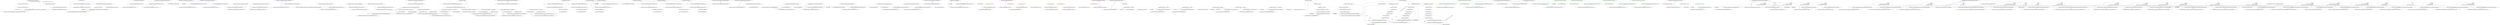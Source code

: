 digraph  {
n9 [label="Humanizer.Tests.Extensions.Localisation.AmbientCulture", span=""];
n0 [label="Entry Humanizer.Tests.Extensions.Localisation.AmbientCulture.AmbientCulture(System.Globalization.CultureInfo)", span="10-10", cluster="Humanizer.Tests.Extensions.Localisation.AmbientCulture.AmbientCulture(System.Globalization.CultureInfo)"];
n1 [label="_culture = Thread.CurrentThread.CurrentUICulture", span="12-12", cluster="Humanizer.Tests.Extensions.Localisation.AmbientCulture.AmbientCulture(System.Globalization.CultureInfo)"];
n2 [label="Thread.CurrentThread.CurrentUICulture = culture", span="13-13", cluster="Humanizer.Tests.Extensions.Localisation.AmbientCulture.AmbientCulture(System.Globalization.CultureInfo)"];
n3 [label="Exit Humanizer.Tests.Extensions.Localisation.AmbientCulture.AmbientCulture(System.Globalization.CultureInfo)", span="10-10", cluster="Humanizer.Tests.Extensions.Localisation.AmbientCulture.AmbientCulture(System.Globalization.CultureInfo)"];
n4 [label="Entry Humanizer.Tests.Extensions.Localisation.AmbientCulture.AmbientCulture(string)", span="16-16", cluster="Humanizer.Tests.Extensions.Localisation.AmbientCulture.AmbientCulture(string)"];
n5 [label="Exit Humanizer.Tests.Extensions.Localisation.AmbientCulture.AmbientCulture(string)", span="16-16", cluster="Humanizer.Tests.Extensions.Localisation.AmbientCulture.AmbientCulture(string)"];
n6 [label="Entry Humanizer.Tests.Extensions.Localisation.AmbientCulture.Dispose()", span="21-21", cluster="Humanizer.Tests.Extensions.Localisation.AmbientCulture.Dispose()"];
n7 [label="Thread.CurrentThread.CurrentUICulture = _culture", span="23-23", cluster="Humanizer.Tests.Extensions.Localisation.AmbientCulture.Dispose()"];
n8 [label="Exit Humanizer.Tests.Extensions.Localisation.AmbientCulture.Dispose()", span="21-21", cluster="Humanizer.Tests.Extensions.Localisation.AmbientCulture.Dispose()"];
m1_3 [label="Entry string.ToQuantity(int, Humanizer.ShowQuantityAs)", span="25-25", cluster="string.ToQuantity(int, Humanizer.ShowQuantityAs)", file="DateHumanizeTests.cs"];
m1_0 [label="Entry Humanizer.Tests.ToQuantityTests.ToQuantity(string, int, string)", span="19-19", cluster="Humanizer.Tests.ToQuantityTests.ToQuantity(string, int, string)", file="DateHumanizeTests.cs"];
m1_1 [label="Assert.Equal(expected, word.ToQuantity(quatity))", span="21-21", cluster="Humanizer.Tests.ToQuantityTests.ToQuantity(string, int, string)", file="DateHumanizeTests.cs"];
m1_2 [label="Exit Humanizer.Tests.ToQuantityTests.ToQuantity(string, int, string)", span="19-19", cluster="Humanizer.Tests.ToQuantityTests.ToQuantity(string, int, string)", file="DateHumanizeTests.cs"];
m1_4 [label="Entry Unk.Equal", span="", cluster="Unk.Equal", file="DateHumanizeTests.cs"];
m1_11 [label="Entry Humanizer.Tests.ToQuantityTests.ToQuantityWords(string, int, string)", span="72-72", cluster="Humanizer.Tests.ToQuantityTests.ToQuantityWords(string, int, string)", file="DateHumanizeTests.cs"];
m1_12 [label="Assert.Equal(expected, word.ToQuantity(quatity, ShowQuantityAs.Words))", span="74-74", cluster="Humanizer.Tests.ToQuantityTests.ToQuantityWords(string, int, string)", file="DateHumanizeTests.cs"];
m1_13 [label="Exit Humanizer.Tests.ToQuantityTests.ToQuantityWords(string, int, string)", span="72-72", cluster="Humanizer.Tests.ToQuantityTests.ToQuantityWords(string, int, string)", file="DateHumanizeTests.cs"];
m1_5 [label="Entry Humanizer.Tests.ToQuantityTests.ToQuantityWithNoQuantity(string, int, string)", span="36-36", cluster="Humanizer.Tests.ToQuantityTests.ToQuantityWithNoQuantity(string, int, string)", file="DateHumanizeTests.cs"];
m1_6 [label="Assert.Equal(expected, word.ToQuantity(quatity, ShowQuantityAs.None))", span="38-38", cluster="Humanizer.Tests.ToQuantityTests.ToQuantityWithNoQuantity(string, int, string)", file="DateHumanizeTests.cs"];
m1_7 [label="Exit Humanizer.Tests.ToQuantityTests.ToQuantityWithNoQuantity(string, int, string)", span="36-36", cluster="Humanizer.Tests.ToQuantityTests.ToQuantityWithNoQuantity(string, int, string)", file="DateHumanizeTests.cs"];
m1_8 [label="Entry Humanizer.Tests.ToQuantityTests.ToQuantityNumeric(string, int, string)", span="53-53", cluster="Humanizer.Tests.ToQuantityTests.ToQuantityNumeric(string, int, string)", file="DateHumanizeTests.cs"];
m1_9 [label="Assert.Equal(expected, word.ToQuantity(quatity, ShowQuantityAs.Numeric))", span="56-56", cluster="Humanizer.Tests.ToQuantityTests.ToQuantityNumeric(string, int, string)", file="DateHumanizeTests.cs"];
m1_10 [label="Exit Humanizer.Tests.ToQuantityTests.ToQuantityNumeric(string, int, string)", span="53-53", cluster="Humanizer.Tests.ToQuantityTests.ToQuantityNumeric(string, int, string)", file="DateHumanizeTests.cs"];
m2_15 [label="Entry Humanizer.Tests.Localisation.ar.DateHumanizeTests.SecondsAgo(int, string)", span="55-55", cluster="Humanizer.Tests.Localisation.ar.DateHumanizeTests.SecondsAgo(int, string)", file="DateHumanizeTests.fi-FI.cs"];
m2_16 [label="DateHumanize.Verify(expected, seconds, TimeUnit.Second, TimeUnitTense.Past)", span="57-57", cluster="Humanizer.Tests.Localisation.ar.DateHumanizeTests.SecondsAgo(int, string)", file="DateHumanizeTests.fi-FI.cs"];
m2_17 [label="Exit Humanizer.Tests.Localisation.ar.DateHumanizeTests.SecondsAgo(int, string)", span="55-55", cluster="Humanizer.Tests.Localisation.ar.DateHumanizeTests.SecondsAgo(int, string)", file="DateHumanizeTests.fi-FI.cs"];
m2_6 [label="Entry Humanizer.Tests.Localisation.ar.DateHumanizeTests.HoursAgo(int, string)", span="25-25", cluster="Humanizer.Tests.Localisation.ar.DateHumanizeTests.HoursAgo(int, string)", file="DateHumanizeTests.fi-FI.cs"];
m2_7 [label="DateHumanize.Verify(expected, hours, TimeUnit.Hour, TimeUnitTense.Past)", span="27-27", cluster="Humanizer.Tests.Localisation.ar.DateHumanizeTests.HoursAgo(int, string)", file="DateHumanizeTests.fi-FI.cs"];
m2_8 [label="Exit Humanizer.Tests.Localisation.ar.DateHumanizeTests.HoursAgo(int, string)", span="25-25", cluster="Humanizer.Tests.Localisation.ar.DateHumanizeTests.HoursAgo(int, string)", file="DateHumanizeTests.fi-FI.cs"];
m2_12 [label="Entry Humanizer.Tests.Localisation.ar.DateHumanizeTests.MonthsAgo(int, string)", span="45-45", cluster="Humanizer.Tests.Localisation.ar.DateHumanizeTests.MonthsAgo(int, string)", file="DateHumanizeTests.fi-FI.cs"];
m2_13 [label="DateHumanize.Verify(expected, months, TimeUnit.Month, TimeUnitTense.Past)", span="47-47", cluster="Humanizer.Tests.Localisation.ar.DateHumanizeTests.MonthsAgo(int, string)", file="DateHumanizeTests.fi-FI.cs"];
m2_14 [label="Exit Humanizer.Tests.Localisation.ar.DateHumanizeTests.MonthsAgo(int, string)", span="45-45", cluster="Humanizer.Tests.Localisation.ar.DateHumanizeTests.MonthsAgo(int, string)", file="DateHumanizeTests.fi-FI.cs"];
m2_2 [label="Entry Humanizer.Tests.Localisation.ar.DateHumanizeTests.DaysAgo(int, string)", span="15-15", cluster="Humanizer.Tests.Localisation.ar.DateHumanizeTests.DaysAgo(int, string)", file="DateHumanizeTests.fi-FI.cs"];
m2_3 [label="DateHumanize.Verify(expected, days, TimeUnit.Day, TimeUnitTense.Past)", span="17-17", cluster="Humanizer.Tests.Localisation.ar.DateHumanizeTests.DaysAgo(int, string)", file="DateHumanizeTests.fi-FI.cs"];
m2_4 [label="Exit Humanizer.Tests.Localisation.ar.DateHumanizeTests.DaysAgo(int, string)", span="15-15", cluster="Humanizer.Tests.Localisation.ar.DateHumanizeTests.DaysAgo(int, string)", file="DateHumanizeTests.fi-FI.cs"];
m2_18 [label="Entry Humanizer.Tests.Localisation.ar.DateHumanizeTests.YearsAgo(int, string)", span="65-65", cluster="Humanizer.Tests.Localisation.ar.DateHumanizeTests.YearsAgo(int, string)", file="DateHumanizeTests.fi-FI.cs"];
m2_19 [label="DateHumanize.Verify(expected, years, TimeUnit.Year, TimeUnitTense.Past)", span="67-67", cluster="Humanizer.Tests.Localisation.ar.DateHumanizeTests.YearsAgo(int, string)", file="DateHumanizeTests.fi-FI.cs"];
m2_20 [label="Exit Humanizer.Tests.Localisation.ar.DateHumanizeTests.YearsAgo(int, string)", span="65-65", cluster="Humanizer.Tests.Localisation.ar.DateHumanizeTests.YearsAgo(int, string)", file="DateHumanizeTests.fi-FI.cs"];
m2_9 [label="Entry Humanizer.Tests.Localisation.ar.DateHumanizeTests.MinutesAgo(int, string)", span="35-35", cluster="Humanizer.Tests.Localisation.ar.DateHumanizeTests.MinutesAgo(int, string)", file="DateHumanizeTests.fi-FI.cs"];
m2_10 [label="DateHumanize.Verify(expected, minutes, TimeUnit.Minute, TimeUnitTense.Past)", span="37-37", cluster="Humanizer.Tests.Localisation.ar.DateHumanizeTests.MinutesAgo(int, string)", file="DateHumanizeTests.fi-FI.cs"];
m2_11 [label="Exit Humanizer.Tests.Localisation.ar.DateHumanizeTests.MinutesAgo(int, string)", span="35-35", cluster="Humanizer.Tests.Localisation.ar.DateHumanizeTests.MinutesAgo(int, string)", file="DateHumanizeTests.fi-FI.cs"];
m2_0 [label="Entry Humanizer.Tests.Localisation.ar.DateHumanizeTests.DateHumanizeTests()", span="7-7", cluster="Humanizer.Tests.Localisation.ar.DateHumanizeTests.DateHumanizeTests()", file="DateHumanizeTests.fi-FI.cs"];
m2_1 [label="Exit Humanizer.Tests.Localisation.ar.DateHumanizeTests.DateHumanizeTests()", span="7-7", cluster="Humanizer.Tests.Localisation.ar.DateHumanizeTests.DateHumanizeTests()", file="DateHumanizeTests.fi-FI.cs"];
m2_5 [label="Entry Humanizer.Tests.DateHumanize.Verify(string, int, Humanizer.Localisation.TimeUnit, Humanizer.Localisation.TimeUnitTense)", span="27-27", cluster="Humanizer.Tests.DateHumanize.Verify(string, int, Humanizer.Localisation.TimeUnit, Humanizer.Localisation.TimeUnitTense)", file="DateHumanizeTests.fi-FI.cs"];
m4_34 [label="Entry Humanizer.Tests.Extensions.Localisation.RussianDateHumanizeTests.NotYet()", span="137-137", cluster="Humanizer.Tests.Extensions.Localisation.RussianDateHumanizeTests.NotYet()", file="DateHumanizeTests.ru-RU.cs"];
m4_35 [label="var humanize = DateTime.UtcNow.AddDays(1).Humanize()", span="139-139", cluster="Humanizer.Tests.Extensions.Localisation.RussianDateHumanizeTests.NotYet()", file="DateHumanizeTests.ru-RU.cs"];
m4_36 [label="Assert.Equal(''в будущем'', humanize)", span="140-140", cluster="Humanizer.Tests.Extensions.Localisation.RussianDateHumanizeTests.NotYet()", file="DateHumanizeTests.ru-RU.cs"];
m4_37 [label="Exit Humanizer.Tests.Extensions.Localisation.RussianDateHumanizeTests.NotYet()", span="137-137", cluster="Humanizer.Tests.Extensions.Localisation.RussianDateHumanizeTests.NotYet()", file="DateHumanizeTests.ru-RU.cs"];
m4_29 [label="Entry Humanizer.Tests.Extensions.Localisation.RussianDateHumanizeTests.NYearsAgo(int, string)", span="130-130", cluster="Humanizer.Tests.Extensions.Localisation.RussianDateHumanizeTests.NYearsAgo(int, string)", file="DateHumanizeTests.ru-RU.cs"];
m4_30 [label="var humanize = DateTime.UtcNow.Date.AddYears(-1 * number).Humanize()", span="132-132", cluster="Humanizer.Tests.Extensions.Localisation.RussianDateHumanizeTests.NYearsAgo(int, string)", file="DateHumanizeTests.ru-RU.cs"];
m4_31 [label="Assert.Equal(expected, humanize)", span="133-133", cluster="Humanizer.Tests.Extensions.Localisation.RussianDateHumanizeTests.NYearsAgo(int, string)", file="DateHumanizeTests.ru-RU.cs"];
m4_32 [label="Exit Humanizer.Tests.Extensions.Localisation.RussianDateHumanizeTests.NYearsAgo(int, string)", span="130-130", cluster="Humanizer.Tests.Extensions.Localisation.RussianDateHumanizeTests.NYearsAgo(int, string)", file="DateHumanizeTests.ru-RU.cs"];
m4_7 [label="Entry System.DateTime.Humanize(bool, System.DateTime?)", span="20-20", cluster="System.DateTime.Humanize(bool, System.DateTime?)", file="DateHumanizeTests.ru-RU.cs"];
m4_28 [label="Entry System.DateTime.AddMonths(int)", span="0-0", cluster="System.DateTime.AddMonths(int)", file="DateHumanizeTests.ru-RU.cs"];
m4_0 [label="Entry Humanizer.Tests.Extensions.Localisation.RussianDateHumanizeTests.RussianDateHumanizeTests()", span="8-8", cluster="Humanizer.Tests.Extensions.Localisation.RussianDateHumanizeTests.RussianDateHumanizeTests()", file="DateHumanizeTests.ru-RU.cs"];
m4_1 [label="Exit Humanizer.Tests.Extensions.Localisation.RussianDateHumanizeTests.RussianDateHumanizeTests()", span="8-8", cluster="Humanizer.Tests.Extensions.Localisation.RussianDateHumanizeTests.RussianDateHumanizeTests()", file="DateHumanizeTests.ru-RU.cs"];
m4_13 [label="Entry System.DateTime.AddMinutes(double)", span="0-0", cluster="System.DateTime.AddMinutes(double)", file="DateHumanizeTests.ru-RU.cs"];
m4_19 [label="Entry Humanizer.Tests.Extensions.Localisation.RussianDateHumanizeTests.NDaysAgo(int, string)", span="94-94", cluster="Humanizer.Tests.Extensions.Localisation.RussianDateHumanizeTests.NDaysAgo(int, string)", file="DateHumanizeTests.ru-RU.cs"];
m4_20 [label="var humanize = DateTime.UtcNow.Date.AddDays(-1 * number).Humanize()", span="96-96", cluster="Humanizer.Tests.Extensions.Localisation.RussianDateHumanizeTests.NDaysAgo(int, string)", file="DateHumanizeTests.ru-RU.cs"];
m4_21 [label="Assert.Equal(expected, humanize)", span="97-97", cluster="Humanizer.Tests.Extensions.Localisation.RussianDateHumanizeTests.NDaysAgo(int, string)", file="DateHumanizeTests.ru-RU.cs"];
m4_22 [label="Exit Humanizer.Tests.Extensions.Localisation.RussianDateHumanizeTests.NDaysAgo(int, string)", span="94-94", cluster="Humanizer.Tests.Extensions.Localisation.RussianDateHumanizeTests.NDaysAgo(int, string)", file="DateHumanizeTests.ru-RU.cs"];
m4_24 [label="Entry Humanizer.Tests.Extensions.Localisation.RussianDateHumanizeTests.NMonthsAgo(int, string)", span="109-109", cluster="Humanizer.Tests.Extensions.Localisation.RussianDateHumanizeTests.NMonthsAgo(int, string)", file="DateHumanizeTests.ru-RU.cs"];
m4_25 [label="var humanize = DateTime.UtcNow.Date.AddMonths(-1 * number).Humanize()", span="111-111", cluster="Humanizer.Tests.Extensions.Localisation.RussianDateHumanizeTests.NMonthsAgo(int, string)", file="DateHumanizeTests.ru-RU.cs"];
m4_26 [label="Assert.Equal(expected, humanize)", span="112-112", cluster="Humanizer.Tests.Extensions.Localisation.RussianDateHumanizeTests.NMonthsAgo(int, string)", file="DateHumanizeTests.ru-RU.cs"];
m4_27 [label="Exit Humanizer.Tests.Extensions.Localisation.RussianDateHumanizeTests.NMonthsAgo(int, string)", span="109-109", cluster="Humanizer.Tests.Extensions.Localisation.RussianDateHumanizeTests.NMonthsAgo(int, string)", file="DateHumanizeTests.ru-RU.cs"];
m4_6 [label="Entry System.DateTime.AddSeconds(double)", span="0-0", cluster="System.DateTime.AddSeconds(double)", file="DateHumanizeTests.ru-RU.cs"];
m4_33 [label="Entry System.DateTime.AddYears(int)", span="0-0", cluster="System.DateTime.AddYears(int)", file="DateHumanizeTests.ru-RU.cs"];
m4_8 [label="Entry Unk.Equal", span="", cluster="Unk.Equal", file="DateHumanizeTests.ru-RU.cs"];
m4_9 [label="Entry Humanizer.Tests.Extensions.Localisation.RussianDateHumanizeTests.NMinutesAgo(int, string)", span="52-52", cluster="Humanizer.Tests.Extensions.Localisation.RussianDateHumanizeTests.NMinutesAgo(int, string)", file="DateHumanizeTests.ru-RU.cs"];
m4_10 [label="var humanize = DateTime.UtcNow.AddMinutes(-1 * number).Humanize()", span="54-54", cluster="Humanizer.Tests.Extensions.Localisation.RussianDateHumanizeTests.NMinutesAgo(int, string)", file="DateHumanizeTests.ru-RU.cs"];
m4_11 [label="Assert.Equal(expected, humanize)", span="55-55", cluster="Humanizer.Tests.Extensions.Localisation.RussianDateHumanizeTests.NMinutesAgo(int, string)", file="DateHumanizeTests.ru-RU.cs"];
m4_12 [label="Exit Humanizer.Tests.Extensions.Localisation.RussianDateHumanizeTests.NMinutesAgo(int, string)", span="52-52", cluster="Humanizer.Tests.Extensions.Localisation.RussianDateHumanizeTests.NMinutesAgo(int, string)", file="DateHumanizeTests.ru-RU.cs"];
m4_2 [label="Entry Humanizer.Tests.Extensions.Localisation.RussianDateHumanizeTests.NSecondsAgo(int, string)", span="29-29", cluster="Humanizer.Tests.Extensions.Localisation.RussianDateHumanizeTests.NSecondsAgo(int, string)", file="DateHumanizeTests.ru-RU.cs"];
m4_3 [label="var humanize = DateTime.UtcNow.AddSeconds(-1 * number).Humanize()", span="31-31", cluster="Humanizer.Tests.Extensions.Localisation.RussianDateHumanizeTests.NSecondsAgo(int, string)", file="DateHumanizeTests.ru-RU.cs"];
m4_4 [label="Assert.Equal(expected, humanize)", span="32-32", cluster="Humanizer.Tests.Extensions.Localisation.RussianDateHumanizeTests.NSecondsAgo(int, string)", file="DateHumanizeTests.ru-RU.cs"];
m4_5 [label="Exit Humanizer.Tests.Extensions.Localisation.RussianDateHumanizeTests.NSecondsAgo(int, string)", span="29-29", cluster="Humanizer.Tests.Extensions.Localisation.RussianDateHumanizeTests.NSecondsAgo(int, string)", file="DateHumanizeTests.ru-RU.cs"];
m4_14 [label="Entry Humanizer.Tests.Extensions.Localisation.RussianDateHumanizeTests.NHoursAgo(int, string)", span="72-72", cluster="Humanizer.Tests.Extensions.Localisation.RussianDateHumanizeTests.NHoursAgo(int, string)", file="DateHumanizeTests.ru-RU.cs"];
m4_15 [label="var humanize = DateTime.UtcNow.AddHours(-1 * number).Humanize()", span="74-74", cluster="Humanizer.Tests.Extensions.Localisation.RussianDateHumanizeTests.NHoursAgo(int, string)", file="DateHumanizeTests.ru-RU.cs"];
m4_16 [label="Assert.Equal(expected, humanize)", span="75-75", cluster="Humanizer.Tests.Extensions.Localisation.RussianDateHumanizeTests.NHoursAgo(int, string)", file="DateHumanizeTests.ru-RU.cs"];
m4_17 [label="Exit Humanizer.Tests.Extensions.Localisation.RussianDateHumanizeTests.NHoursAgo(int, string)", span="72-72", cluster="Humanizer.Tests.Extensions.Localisation.RussianDateHumanizeTests.NHoursAgo(int, string)", file="DateHumanizeTests.ru-RU.cs"];
m4_23 [label="Entry System.DateTime.AddDays(double)", span="0-0", cluster="System.DateTime.AddDays(double)", file="DateHumanizeTests.ru-RU.cs"];
m4_18 [label="Entry System.DateTime.AddHours(double)", span="0-0", cluster="System.DateTime.AddHours(double)", file="DateHumanizeTests.ru-RU.cs"];
m5_7 [label="Entry System.DateTime.Humanize(bool, System.DateTime?)", span="19-19", cluster="System.DateTime.Humanize(bool, System.DateTime?)", file="DehumanizeToEnumTests.cs"];
m5_13 [label="Entry System.DateTime.AddHours(double)", span="0-0", cluster="System.DateTime.AddHours(double)", file="DehumanizeToEnumTests.cs"];
m5_23 [label="Entry System.DateTime.AddMonths(int)", span="0-0", cluster="System.DateTime.AddMonths(int)", file="DehumanizeToEnumTests.cs"];
m5_18 [label="Entry System.DateTime.AddMinutes(double)", span="0-0", cluster="System.DateTime.AddMinutes(double)", file="DehumanizeToEnumTests.cs"];
m5_28 [label="Entry System.DateTime.AddSeconds(double)", span="0-0", cluster="System.DateTime.AddSeconds(double)", file="DehumanizeToEnumTests.cs"];
m5_33 [label="Entry System.DateTime.AddYears(int)", span="0-0", cluster="System.DateTime.AddYears(int)", file="DehumanizeToEnumTests.cs"];
m5_8 [label="Entry Unk.Equal", span="", cluster="Unk.Equal", file="DehumanizeToEnumTests.cs"];
m5_29 [label="Entry Humanizer.Tests.Localisation.DateHumanizeTests_fiFI.YearsAgo(int, string)", span="73-73", cluster="Humanizer.Tests.Localisation.DateHumanizeTests_fiFI.YearsAgo(int, string)", file="DehumanizeToEnumTests.cs"];
m5_30 [label="var date = DateTime.UtcNow.AddYears(years)", span="75-75", cluster="Humanizer.Tests.Localisation.DateHumanizeTests_fiFI.YearsAgo(int, string)", file="DehumanizeToEnumTests.cs"];
m5_31 [label="Assert.Equal(expected, date.Humanize())", span="76-76", cluster="Humanizer.Tests.Localisation.DateHumanizeTests_fiFI.YearsAgo(int, string)", file="DehumanizeToEnumTests.cs"];
m5_32 [label="Exit Humanizer.Tests.Localisation.DateHumanizeTests_fiFI.YearsAgo(int, string)", span="73-73", cluster="Humanizer.Tests.Localisation.DateHumanizeTests_fiFI.YearsAgo(int, string)", file="DehumanizeToEnumTests.cs"];
m5_14 [label="Entry Humanizer.Tests.Localisation.DateHumanizeTests_fiFI.MinutesAgo(int, string)", span="40-40", cluster="Humanizer.Tests.Localisation.DateHumanizeTests_fiFI.MinutesAgo(int, string)", file="DehumanizeToEnumTests.cs"];
m5_15 [label="var date = DateTime.UtcNow.AddMinutes(minutes)", span="42-42", cluster="Humanizer.Tests.Localisation.DateHumanizeTests_fiFI.MinutesAgo(int, string)", file="DehumanizeToEnumTests.cs"];
m5_16 [label="Assert.Equal(expected, date.Humanize())", span="43-43", cluster="Humanizer.Tests.Localisation.DateHumanizeTests_fiFI.MinutesAgo(int, string)", file="DehumanizeToEnumTests.cs"];
m5_17 [label="Exit Humanizer.Tests.Localisation.DateHumanizeTests_fiFI.MinutesAgo(int, string)", span="40-40", cluster="Humanizer.Tests.Localisation.DateHumanizeTests_fiFI.MinutesAgo(int, string)", file="DehumanizeToEnumTests.cs"];
m5_9 [label="Entry Humanizer.Tests.Localisation.DateHumanizeTests_fiFI.HoursAgo(int, string)", span="29-29", cluster="Humanizer.Tests.Localisation.DateHumanizeTests_fiFI.HoursAgo(int, string)", file="DehumanizeToEnumTests.cs"];
m5_10 [label="var date = DateTime.UtcNow.AddHours(hours)", span="31-31", cluster="Humanizer.Tests.Localisation.DateHumanizeTests_fiFI.HoursAgo(int, string)", file="DehumanizeToEnumTests.cs"];
m5_11 [label="Assert.Equal(expected, date.Humanize())", span="32-32", cluster="Humanizer.Tests.Localisation.DateHumanizeTests_fiFI.HoursAgo(int, string)", file="DehumanizeToEnumTests.cs"];
m5_12 [label="Exit Humanizer.Tests.Localisation.DateHumanizeTests_fiFI.HoursAgo(int, string)", span="29-29", cluster="Humanizer.Tests.Localisation.DateHumanizeTests_fiFI.HoursAgo(int, string)", file="DehumanizeToEnumTests.cs"];
m5_0 [label="Entry Humanizer.Tests.Localisation.DateHumanizeTests_fiFI.DateHumanizeTests_fiFI()", span="8-8", cluster="Humanizer.Tests.Localisation.DateHumanizeTests_fiFI.DateHumanizeTests_fiFI()", file="DehumanizeToEnumTests.cs"];
m5_1 [label="Exit Humanizer.Tests.Localisation.DateHumanizeTests_fiFI.DateHumanizeTests_fiFI()", span="8-8", cluster="Humanizer.Tests.Localisation.DateHumanizeTests_fiFI.DateHumanizeTests_fiFI()", file="DehumanizeToEnumTests.cs"];
m5_19 [label="Entry Humanizer.Tests.Localisation.DateHumanizeTests_fiFI.MonthsAgo(int, string)", span="51-51", cluster="Humanizer.Tests.Localisation.DateHumanizeTests_fiFI.MonthsAgo(int, string)", file="DehumanizeToEnumTests.cs"];
m5_20 [label="var date = DateTime.UtcNow.AddMonths(months)", span="53-53", cluster="Humanizer.Tests.Localisation.DateHumanizeTests_fiFI.MonthsAgo(int, string)", file="DehumanizeToEnumTests.cs"];
m5_21 [label="Assert.Equal(expected, date.Humanize())", span="54-54", cluster="Humanizer.Tests.Localisation.DateHumanizeTests_fiFI.MonthsAgo(int, string)", file="DehumanizeToEnumTests.cs"];
m5_22 [label="Exit Humanizer.Tests.Localisation.DateHumanizeTests_fiFI.MonthsAgo(int, string)", span="51-51", cluster="Humanizer.Tests.Localisation.DateHumanizeTests_fiFI.MonthsAgo(int, string)", file="DehumanizeToEnumTests.cs"];
m5_6 [label="Entry System.DateTime.AddDays(double)", span="0-0", cluster="System.DateTime.AddDays(double)", file="DehumanizeToEnumTests.cs"];
m5_24 [label="Entry Humanizer.Tests.Localisation.DateHumanizeTests_fiFI.SecondsAgo(int, string)", span="62-62", cluster="Humanizer.Tests.Localisation.DateHumanizeTests_fiFI.SecondsAgo(int, string)", file="DehumanizeToEnumTests.cs"];
m5_25 [label="var date = DateTime.UtcNow.AddSeconds(seconds)", span="64-64", cluster="Humanizer.Tests.Localisation.DateHumanizeTests_fiFI.SecondsAgo(int, string)", file="DehumanizeToEnumTests.cs"];
m5_26 [label="Assert.Equal(expected, date.Humanize())", span="65-65", cluster="Humanizer.Tests.Localisation.DateHumanizeTests_fiFI.SecondsAgo(int, string)", file="DehumanizeToEnumTests.cs"];
m5_27 [label="Exit Humanizer.Tests.Localisation.DateHumanizeTests_fiFI.SecondsAgo(int, string)", span="62-62", cluster="Humanizer.Tests.Localisation.DateHumanizeTests_fiFI.SecondsAgo(int, string)", file="DehumanizeToEnumTests.cs"];
m5_2 [label="Entry Humanizer.Tests.Localisation.DateHumanizeTests_fiFI.DaysAgo(int, string)", span="18-18", cluster="Humanizer.Tests.Localisation.DateHumanizeTests_fiFI.DaysAgo(int, string)", file="DehumanizeToEnumTests.cs"];
m5_3 [label="var date = DateTime.UtcNow.AddDays(days)", span="20-20", cluster="Humanizer.Tests.Localisation.DateHumanizeTests_fiFI.DaysAgo(int, string)", file="DehumanizeToEnumTests.cs"];
m5_4 [label="Assert.Equal(expected, date.Humanize())", span="21-21", cluster="Humanizer.Tests.Localisation.DateHumanizeTests_fiFI.DaysAgo(int, string)", file="DehumanizeToEnumTests.cs"];
m5_5 [label="Exit Humanizer.Tests.Localisation.DateHumanizeTests_fiFI.DaysAgo(int, string)", span="18-18", cluster="Humanizer.Tests.Localisation.DateHumanizeTests_fiFI.DaysAgo(int, string)", file="DehumanizeToEnumTests.cs"];
m6_20 [label="Entry Humanizer.Tests.Localisation.ar.DateHumanizeTests.SecondsAgo(int, string)", span="56-56", cluster="Humanizer.Tests.Localisation.ar.DateHumanizeTests.SecondsAgo(int, string)", file="EnumHumanizeTests.cs"];
m6_21 [label="Assert.Equal(expected, DateTime.UtcNow.AddSeconds(seconds).Humanize())", span="58-58", cluster="Humanizer.Tests.Localisation.ar.DateHumanizeTests.SecondsAgo(int, string)", file="EnumHumanizeTests.cs"];
m6_22 [label="Exit Humanizer.Tests.Localisation.ar.DateHumanizeTests.SecondsAgo(int, string)", span="56-56", cluster="Humanizer.Tests.Localisation.ar.DateHumanizeTests.SecondsAgo(int, string)", file="EnumHumanizeTests.cs"];
m6_6 [label="Entry System.DateTime.Humanize(bool, System.DateTime?)", span="19-19", cluster="System.DateTime.Humanize(bool, System.DateTime?)", file="EnumHumanizeTests.cs"];
m6_8 [label="Entry Humanizer.Tests.Localisation.ar.DateHumanizeTests.HoursAgo(int, string)", span="26-26", cluster="Humanizer.Tests.Localisation.ar.DateHumanizeTests.HoursAgo(int, string)", file="EnumHumanizeTests.cs"];
m6_9 [label="Assert.Equal(expected, DateTime.UtcNow.AddHours(hours).Humanize())", span="28-28", cluster="Humanizer.Tests.Localisation.ar.DateHumanizeTests.HoursAgo(int, string)", file="EnumHumanizeTests.cs"];
m6_10 [label="Exit Humanizer.Tests.Localisation.ar.DateHumanizeTests.HoursAgo(int, string)", span="26-26", cluster="Humanizer.Tests.Localisation.ar.DateHumanizeTests.HoursAgo(int, string)", file="EnumHumanizeTests.cs"];
m6_19 [label="Entry System.DateTime.AddMonths(int)", span="0-0", cluster="System.DateTime.AddMonths(int)", file="EnumHumanizeTests.cs"];
m6_15 [label="Entry System.DateTime.AddMinutes(double)", span="0-0", cluster="System.DateTime.AddMinutes(double)", file="EnumHumanizeTests.cs"];
m6_23 [label="Entry System.DateTime.AddSeconds(double)", span="0-0", cluster="System.DateTime.AddSeconds(double)", file="EnumHumanizeTests.cs"];
m6_27 [label="Entry System.DateTime.AddYears(int)", span="0-0", cluster="System.DateTime.AddYears(int)", file="EnumHumanizeTests.cs"];
m6_16 [label="Entry Humanizer.Tests.Localisation.ar.DateHumanizeTests.MonthsAgo(int, string)", span="46-46", cluster="Humanizer.Tests.Localisation.ar.DateHumanizeTests.MonthsAgo(int, string)", file="EnumHumanizeTests.cs"];
m6_17 [label="Assert.Equal(expected, DateTime.UtcNow.AddMonths(months).Humanize())", span="48-48", cluster="Humanizer.Tests.Localisation.ar.DateHumanizeTests.MonthsAgo(int, string)", file="EnumHumanizeTests.cs"];
m6_18 [label="Exit Humanizer.Tests.Localisation.ar.DateHumanizeTests.MonthsAgo(int, string)", span="46-46", cluster="Humanizer.Tests.Localisation.ar.DateHumanizeTests.MonthsAgo(int, string)", file="EnumHumanizeTests.cs"];
m6_7 [label="Entry Unk.Equal", span="", cluster="Unk.Equal", file="EnumHumanizeTests.cs"];
m6_2 [label="Entry Humanizer.Tests.Localisation.ar.DateHumanizeTests.DaysAgo(int, string)", span="16-16", cluster="Humanizer.Tests.Localisation.ar.DateHumanizeTests.DaysAgo(int, string)", file="EnumHumanizeTests.cs"];
m6_3 [label="Assert.Equal(expected, DateTime.UtcNow.AddDays(days).Humanize())", span="18-18", cluster="Humanizer.Tests.Localisation.ar.DateHumanizeTests.DaysAgo(int, string)", file="EnumHumanizeTests.cs"];
m6_4 [label="Exit Humanizer.Tests.Localisation.ar.DateHumanizeTests.DaysAgo(int, string)", span="16-16", cluster="Humanizer.Tests.Localisation.ar.DateHumanizeTests.DaysAgo(int, string)", file="EnumHumanizeTests.cs"];
m6_24 [label="Entry Humanizer.Tests.Localisation.ar.DateHumanizeTests.YearsAgo(int, string)", span="66-66", cluster="Humanizer.Tests.Localisation.ar.DateHumanizeTests.YearsAgo(int, string)", file="EnumHumanizeTests.cs"];
m6_25 [label="Assert.Equal(expected, DateTime.UtcNow.AddYears(years).Humanize())", span="68-68", cluster="Humanizer.Tests.Localisation.ar.DateHumanizeTests.YearsAgo(int, string)", file="EnumHumanizeTests.cs"];
m6_26 [label="Exit Humanizer.Tests.Localisation.ar.DateHumanizeTests.YearsAgo(int, string)", span="66-66", cluster="Humanizer.Tests.Localisation.ar.DateHumanizeTests.YearsAgo(int, string)", file="EnumHumanizeTests.cs"];
m6_12 [label="Entry Humanizer.Tests.Localisation.ar.DateHumanizeTests.MinutesAgo(int, string)", span="36-36", cluster="Humanizer.Tests.Localisation.ar.DateHumanizeTests.MinutesAgo(int, string)", file="EnumHumanizeTests.cs"];
m6_13 [label="Assert.Equal(expected, DateTime.UtcNow.AddMinutes(minutes).Humanize())", span="38-38", cluster="Humanizer.Tests.Localisation.ar.DateHumanizeTests.MinutesAgo(int, string)", file="EnumHumanizeTests.cs"];
m6_14 [label="Exit Humanizer.Tests.Localisation.ar.DateHumanizeTests.MinutesAgo(int, string)", span="36-36", cluster="Humanizer.Tests.Localisation.ar.DateHumanizeTests.MinutesAgo(int, string)", file="EnumHumanizeTests.cs"];
m6_0 [label="Entry Humanizer.Tests.Localisation.ar.DateHumanizeTests.DateHumanizeTests()", span="8-8", cluster="Humanizer.Tests.Localisation.ar.DateHumanizeTests.DateHumanizeTests()", file="EnumHumanizeTests.cs"];
m6_1 [label="Exit Humanizer.Tests.Localisation.ar.DateHumanizeTests.DateHumanizeTests()", span="8-8", cluster="Humanizer.Tests.Localisation.ar.DateHumanizeTests.DateHumanizeTests()", file="EnumHumanizeTests.cs"];
m6_5 [label="Entry System.DateTime.AddDays(double)", span="0-0", cluster="System.DateTime.AddDays(double)", file="EnumHumanizeTests.cs"];
m6_11 [label="Entry System.DateTime.AddHours(double)", span="0-0", cluster="System.DateTime.AddHours(double)", file="EnumHumanizeTests.cs"];
m13_4 [label="Entry Unk.Equal", span="", cluster="Unk.Equal", file="NumberToOrdinalWordsTests.cs"];
m13_0 [label="Entry Humanizer.Tests.Extensions.NumberToOrdinalWordsTests.ToOrdinalWords(int, string)", span="50-50", cluster="Humanizer.Tests.Extensions.NumberToOrdinalWordsTests.ToOrdinalWords(int, string)", file="NumberToOrdinalWordsTests.cs"];
m13_1 [label="Assert.Equal(words, number.ToOrdinalWords())", span="52-52", cluster="Humanizer.Tests.Extensions.NumberToOrdinalWordsTests.ToOrdinalWords(int, string)", file="NumberToOrdinalWordsTests.cs"];
m13_2 [label="Exit Humanizer.Tests.Extensions.NumberToOrdinalWordsTests.ToOrdinalWords(int, string)", span="50-50", cluster="Humanizer.Tests.Extensions.NumberToOrdinalWordsTests.ToOrdinalWords(int, string)", file="NumberToOrdinalWordsTests.cs"];
m13_3 [label="Entry int.ToOrdinalWords()", span="15-15", cluster="int.ToOrdinalWords()", file="NumberToOrdinalWordsTests.cs"];
m14_7 [label="Entry Humanizer.NumberToTimeSpanExtensions.Hours(int)", span="30-30", cluster="Humanizer.NumberToTimeSpanExtensions.Hours(int)", file="NumberToTimeSpanExtensions.cs"];
m14_8 [label="return new TimeSpan(0, input, 0, 0);", span="32-32", cluster="Humanizer.NumberToTimeSpanExtensions.Hours(int)", color=red, community=0, file="NumberToTimeSpanExtensions.cs"];
m14_9 [label="Exit Humanizer.NumberToTimeSpanExtensions.Hours(int)", span="30-30", cluster="Humanizer.NumberToTimeSpanExtensions.Hours(int)", file="NumberToTimeSpanExtensions.cs"];
m14_13 [label="Entry Humanizer.NumberToTimeSpanExtensions.Seconds(int)", span="50-50", cluster="Humanizer.NumberToTimeSpanExtensions.Seconds(int)", file="NumberToTimeSpanExtensions.cs"];
m14_14 [label="return new TimeSpan(0, 0, 0, input);", span="52-52", cluster="Humanizer.NumberToTimeSpanExtensions.Seconds(int)", color=red, community=0, file="NumberToTimeSpanExtensions.cs"];
m14_15 [label="Exit Humanizer.NumberToTimeSpanExtensions.Seconds(int)", span="50-50", cluster="Humanizer.NumberToTimeSpanExtensions.Seconds(int)", file="NumberToTimeSpanExtensions.cs"];
m14_4 [label="Entry Humanizer.NumberToTimeSpanExtensions.Days(int)", span="20-20", cluster="Humanizer.NumberToTimeSpanExtensions.Days(int)", file="NumberToTimeSpanExtensions.cs"];
m14_5 [label="return new TimeSpan(input, 0, 0, 0);", span="22-22", cluster="Humanizer.NumberToTimeSpanExtensions.Days(int)", color=red, community=0, file="NumberToTimeSpanExtensions.cs"];
m14_6 [label="Exit Humanizer.NumberToTimeSpanExtensions.Days(int)", span="20-20", cluster="Humanizer.NumberToTimeSpanExtensions.Days(int)", file="NumberToTimeSpanExtensions.cs"];
m14_10 [label="Entry Humanizer.NumberToTimeSpanExtensions.Minutes(int)", span="40-40", cluster="Humanizer.NumberToTimeSpanExtensions.Minutes(int)", file="NumberToTimeSpanExtensions.cs"];
m14_11 [label="return new TimeSpan(0, 0, input, 0);", span="42-42", cluster="Humanizer.NumberToTimeSpanExtensions.Minutes(int)", color=red, community=0, file="NumberToTimeSpanExtensions.cs"];
m14_12 [label="Exit Humanizer.NumberToTimeSpanExtensions.Minutes(int)", span="40-40", cluster="Humanizer.NumberToTimeSpanExtensions.Minutes(int)", file="NumberToTimeSpanExtensions.cs"];
m14_16 [label="Entry Humanizer.NumberToTimeSpanExtensions.Milliseconds(int)", span="60-60", cluster="Humanizer.NumberToTimeSpanExtensions.Milliseconds(int)", file="NumberToTimeSpanExtensions.cs"];
m14_17 [label="return new TimeSpan(0, 0, 0, 0, input);", span="62-62", cluster="Humanizer.NumberToTimeSpanExtensions.Milliseconds(int)", color=red, community=0, file="NumberToTimeSpanExtensions.cs"];
m14_18 [label="Exit Humanizer.NumberToTimeSpanExtensions.Milliseconds(int)", span="60-60", cluster="Humanizer.NumberToTimeSpanExtensions.Milliseconds(int)", file="NumberToTimeSpanExtensions.cs"];
m14_19 [label="Entry System.TimeSpan.TimeSpan(int, int, int, int, int)", span="0-0", cluster="System.TimeSpan.TimeSpan(int, int, int, int, int)", file="NumberToTimeSpanExtensions.cs"];
m14_3 [label="Entry System.TimeSpan.TimeSpan(int, int, int, int)", span="0-0", cluster="System.TimeSpan.TimeSpan(int, int, int, int)", file="NumberToTimeSpanExtensions.cs"];
m14_0 [label="Entry Humanizer.NumberToTimeSpanExtensions.Weeks(int)", span="10-10", cluster="Humanizer.NumberToTimeSpanExtensions.Weeks(int)", file="NumberToTimeSpanExtensions.cs"];
m14_1 [label="return new TimeSpan(input*7, 0, 0, 0);", span="12-12", cluster="Humanizer.NumberToTimeSpanExtensions.Weeks(int)", color=red, community=0, file="NumberToTimeSpanExtensions.cs"];
m14_2 [label="Exit Humanizer.NumberToTimeSpanExtensions.Weeks(int)", span="10-10", cluster="Humanizer.NumberToTimeSpanExtensions.Weeks(int)", file="NumberToTimeSpanExtensions.cs"];
m15_0 [label="Entry Humanizer.Tests.Extensions.NumberToTimeSpanTests.Weeks()", span="8-8", cluster="Humanizer.Tests.Extensions.NumberToTimeSpanTests.Weeks()", file="NumberToTimeSpanTests.cs"];
m15_1 [label="var now = DateTime.Now", span="10-10", cluster="Humanizer.Tests.Extensions.NumberToTimeSpanTests.Weeks()", file="NumberToTimeSpanTests.cs"];
m15_2 [label="Assert.Equal(now.AddDays(14), now.Add(2.Weeks()))", span="11-11", cluster="Humanizer.Tests.Extensions.NumberToTimeSpanTests.Weeks()", file="NumberToTimeSpanTests.cs"];
m15_3 [label="Exit Humanizer.Tests.Extensions.NumberToTimeSpanTests.Weeks()", span="8-8", cluster="Humanizer.Tests.Extensions.NumberToTimeSpanTests.Weeks()", file="NumberToTimeSpanTests.cs"];
m15_6 [label="Entry System.DateTime.Add(System.TimeSpan)", span="0-0", cluster="System.DateTime.Add(System.TimeSpan)", file="NumberToTimeSpanTests.cs"];
m15_13 [label="Entry Humanizer.Tests.Extensions.NumberToTimeSpanTests.Hours()", span="21-21", cluster="Humanizer.Tests.Extensions.NumberToTimeSpanTests.Hours()", file="NumberToTimeSpanTests.cs"];
m15_14 [label="Assert.Equal(new TimeSpan(0, 3, 0, 0), 3.Hours())", span="23-23", cluster="Humanizer.Tests.Extensions.NumberToTimeSpanTests.Hours()", file="NumberToTimeSpanTests.cs"];
m15_15 [label="Exit Humanizer.Tests.Extensions.NumberToTimeSpanTests.Hours()", span="21-21", cluster="Humanizer.Tests.Extensions.NumberToTimeSpanTests.Hours()", file="NumberToTimeSpanTests.cs"];
m15_16 [label="Entry int.Hours()", span="30-30", cluster="int.Hours()", file="NumberToTimeSpanTests.cs"];
m15_29 [label="Entry int.Milliseconds()", span="60-60", cluster="int.Milliseconds()", file="NumberToTimeSpanTests.cs"];
m15_12 [label="Entry int.Days()", span="20-20", cluster="int.Days()", file="NumberToTimeSpanTests.cs"];
m15_25 [label="Entry Humanizer.Tests.Extensions.NumberToTimeSpanTests.Milliseconds()", span="39-39", cluster="Humanizer.Tests.Extensions.NumberToTimeSpanTests.Milliseconds()", file="NumberToTimeSpanTests.cs"];
m15_26 [label="Assert.Equal(new TimeSpan(0, 0, 0, 0, 6), 6.Milliseconds())", span="41-41", cluster="Humanizer.Tests.Extensions.NumberToTimeSpanTests.Milliseconds()", file="NumberToTimeSpanTests.cs"];
m15_27 [label="Exit Humanizer.Tests.Extensions.NumberToTimeSpanTests.Milliseconds()", span="39-39", cluster="Humanizer.Tests.Extensions.NumberToTimeSpanTests.Milliseconds()", file="NumberToTimeSpanTests.cs"];
m15_8 [label="Entry Humanizer.Tests.Extensions.NumberToTimeSpanTests.Days()", span="15-15", cluster="Humanizer.Tests.Extensions.NumberToTimeSpanTests.Days()", file="NumberToTimeSpanTests.cs"];
m15_9 [label="Assert.Equal(new TimeSpan(2, 0, 0, 0), 2.Days())", span="17-17", cluster="Humanizer.Tests.Extensions.NumberToTimeSpanTests.Days()", file="NumberToTimeSpanTests.cs"];
m15_10 [label="Exit Humanizer.Tests.Extensions.NumberToTimeSpanTests.Days()", span="15-15", cluster="Humanizer.Tests.Extensions.NumberToTimeSpanTests.Days()", file="NumberToTimeSpanTests.cs"];
m15_7 [label="Entry Unk.Equal", span="", cluster="Unk.Equal", file="NumberToTimeSpanTests.cs"];
m15_21 [label="Entry Humanizer.Tests.Extensions.NumberToTimeSpanTests.Seconds()", span="33-33", cluster="Humanizer.Tests.Extensions.NumberToTimeSpanTests.Seconds()", file="NumberToTimeSpanTests.cs"];
m15_22 [label="Assert.Equal(new TimeSpan(0, 0, 0, 5), 5.Seconds())", span="35-35", cluster="Humanizer.Tests.Extensions.NumberToTimeSpanTests.Seconds()", file="NumberToTimeSpanTests.cs"];
m15_23 [label="Exit Humanizer.Tests.Extensions.NumberToTimeSpanTests.Seconds()", span="33-33", cluster="Humanizer.Tests.Extensions.NumberToTimeSpanTests.Seconds()", file="NumberToTimeSpanTests.cs"];
m15_24 [label="Entry int.Seconds()", span="50-50", cluster="int.Seconds()", file="NumberToTimeSpanTests.cs"];
m15_20 [label="Entry int.Minutes()", span="40-40", cluster="int.Minutes()", file="NumberToTimeSpanTests.cs"];
m15_28 [label="Entry System.TimeSpan.TimeSpan(int, int, int, int, int)", span="0-0", cluster="System.TimeSpan.TimeSpan(int, int, int, int, int)", file="NumberToTimeSpanTests.cs"];
m15_11 [label="Entry System.TimeSpan.TimeSpan(int, int, int, int)", span="0-0", cluster="System.TimeSpan.TimeSpan(int, int, int, int)", file="NumberToTimeSpanTests.cs"];
m15_5 [label="Entry int.Weeks()", span="10-10", cluster="int.Weeks()", file="NumberToTimeSpanTests.cs"];
m15_17 [label="Entry Humanizer.Tests.Extensions.NumberToTimeSpanTests.Minutes()", span="27-27", cluster="Humanizer.Tests.Extensions.NumberToTimeSpanTests.Minutes()", file="NumberToTimeSpanTests.cs"];
m15_18 [label="Assert.Equal(new TimeSpan(0, 0, 4, 0), 4.Minutes())", span="29-29", cluster="Humanizer.Tests.Extensions.NumberToTimeSpanTests.Minutes()", file="NumberToTimeSpanTests.cs"];
m15_19 [label="Exit Humanizer.Tests.Extensions.NumberToTimeSpanTests.Minutes()", span="27-27", cluster="Humanizer.Tests.Extensions.NumberToTimeSpanTests.Minutes()", file="NumberToTimeSpanTests.cs"];
m15_4 [label="Entry System.DateTime.AddDays(double)", span="0-0", cluster="System.DateTime.AddDays(double)", file="NumberToTimeSpanTests.cs"];
m16_8 [label="Entry Unk.Equal", span="", cluster="Unk.Equal", file="NumberToWordsTests.cs"];
m16_7 [label="Entry int.ToWords()", span="13-13", cluster="int.ToWords()", file="NumberToWordsTests.cs"];
m16_0 [label="Entry Humanizer.Tests.Extensions.NumberToWordsTests.ToWords()", span="6-6", cluster="Humanizer.Tests.Extensions.NumberToWordsTests.ToWords()", file="NumberToWordsTests.cs"];
m16_1 [label="Assert.Equal(''one'', 1.ToWords())", span="8-8", cluster="Humanizer.Tests.Extensions.NumberToWordsTests.ToWords()", file="NumberToWordsTests.cs"];
m16_2 [label="Assert.Equal(''ten'', 10.ToWords())", span="9-9", cluster="Humanizer.Tests.Extensions.NumberToWordsTests.ToWords()", file="NumberToWordsTests.cs"];
m16_3 [label="Assert.Equal(''eleven'', 11.ToWords())", span="10-10", cluster="Humanizer.Tests.Extensions.NumberToWordsTests.ToWords()", file="NumberToWordsTests.cs"];
m16_4 [label="Assert.Equal(''one hundred and twenty-two'', 122.ToWords())", span="11-11", cluster="Humanizer.Tests.Extensions.NumberToWordsTests.ToWords()", file="NumberToWordsTests.cs"];
m16_5 [label="Assert.Equal(''three thousand five hundred and one'', 3501.ToWords())", span="12-12", cluster="Humanizer.Tests.Extensions.NumberToWordsTests.ToWords()", file="NumberToWordsTests.cs"];
m16_6 [label="Exit Humanizer.Tests.Extensions.NumberToWordsTests.ToWords()", span="6-6", cluster="Humanizer.Tests.Extensions.NumberToWordsTests.ToWords()", file="NumberToWordsTests.cs"];
m16_9 [label="Entry Humanizer.Tests.Extensions.NumberToWordsTests.RoundNumbersHaveNoSpaceAtTheEnd()", span="16-16", cluster="Humanizer.Tests.Extensions.NumberToWordsTests.RoundNumbersHaveNoSpaceAtTheEnd()", file="NumberToWordsTests.cs"];
m16_10 [label="Assert.Equal(''one hundred'', 100.ToWords())", span="18-18", cluster="Humanizer.Tests.Extensions.NumberToWordsTests.RoundNumbersHaveNoSpaceAtTheEnd()", file="NumberToWordsTests.cs"];
m16_11 [label="Assert.Equal(''one thousand'', 1000.ToWords())", span="19-19", cluster="Humanizer.Tests.Extensions.NumberToWordsTests.RoundNumbersHaveNoSpaceAtTheEnd()", file="NumberToWordsTests.cs"];
m16_12 [label="Assert.Equal(''one hundred thousand'', 100000.ToWords())", span="20-20", cluster="Humanizer.Tests.Extensions.NumberToWordsTests.RoundNumbersHaveNoSpaceAtTheEnd()", file="NumberToWordsTests.cs"];
m16_13 [label="Assert.Equal(''one million'', 1000000.ToWords())", span="21-21", cluster="Humanizer.Tests.Extensions.NumberToWordsTests.RoundNumbersHaveNoSpaceAtTheEnd()", file="NumberToWordsTests.cs"];
m16_14 [label="Exit Humanizer.Tests.Extensions.NumberToWordsTests.RoundNumbersHaveNoSpaceAtTheEnd()", span="16-16", cluster="Humanizer.Tests.Extensions.NumberToWordsTests.RoundNumbersHaveNoSpaceAtTheEnd()", file="NumberToWordsTests.cs"];
m17_31 [label="Entry Humanizer.On.February.The(int)", span="173-173", cluster="Humanizer.On.February.The(int)", file="OnTests.cs"];
m17_11 [label="Entry Humanizer.Tests.Extensions.FluentDate.OnTests.OnDecemberThe4th()", span="21-21", cluster="Humanizer.Tests.Extensions.FluentDate.OnTests.OnDecemberThe4th()", file="OnTests.cs"];
m17_12 [label="var dec4th = On.December.The4th", span="23-23", cluster="Humanizer.Tests.Extensions.FluentDate.OnTests.OnDecemberThe4th()", file="OnTests.cs"];
m17_13 [label="Assert.Equal(DateTime.Now.Year, dec4th.Year)", span="24-24", cluster="Humanizer.Tests.Extensions.FluentDate.OnTests.OnDecemberThe4th()", file="OnTests.cs"];
m17_14 [label="Assert.Equal(12, dec4th.Month)", span="25-25", cluster="Humanizer.Tests.Extensions.FluentDate.OnTests.OnDecemberThe4th()", file="OnTests.cs"];
m17_15 [label="Assert.Equal(4, dec4th.Day)", span="26-26", cluster="Humanizer.Tests.Extensions.FluentDate.OnTests.OnDecemberThe4th()", file="OnTests.cs"];
m17_16 [label="Assert.Equal(0, dec4th.Hour)", span="27-27", cluster="Humanizer.Tests.Extensions.FluentDate.OnTests.OnDecemberThe4th()", file="OnTests.cs"];
m17_17 [label="Assert.Equal(0, dec4th.Minute)", span="28-28", cluster="Humanizer.Tests.Extensions.FluentDate.OnTests.OnDecemberThe4th()", file="OnTests.cs"];
m17_18 [label="Assert.Equal(0, dec4th.Second)", span="29-29", cluster="Humanizer.Tests.Extensions.FluentDate.OnTests.OnDecemberThe4th()", file="OnTests.cs"];
m17_19 [label="Assert.Equal(0, dec4th.Millisecond)", span="30-30", cluster="Humanizer.Tests.Extensions.FluentDate.OnTests.OnDecemberThe4th()", file="OnTests.cs"];
m17_20 [label="Exit Humanizer.Tests.Extensions.FluentDate.OnTests.OnDecemberThe4th()", span="21-21", cluster="Humanizer.Tests.Extensions.FluentDate.OnTests.OnDecemberThe4th()", file="OnTests.cs"];
m17_10 [label="Entry Unk.Equal", span="", cluster="Unk.Equal", file="OnTests.cs"];
m17_21 [label="Entry Humanizer.Tests.Extensions.FluentDate.OnTests.OnFebruaryThe()", span="34-34", cluster="Humanizer.Tests.Extensions.FluentDate.OnTests.OnFebruaryThe()", file="OnTests.cs"];
m17_22 [label="var feb11th = On.February.The(11)", span="36-36", cluster="Humanizer.Tests.Extensions.FluentDate.OnTests.OnFebruaryThe()", file="OnTests.cs"];
m17_23 [label="Assert.Equal(DateTime.Now.Year, feb11th.Year)", span="37-37", cluster="Humanizer.Tests.Extensions.FluentDate.OnTests.OnFebruaryThe()", file="OnTests.cs"];
m17_24 [label="Assert.Equal(2, feb11th.Month)", span="38-38", cluster="Humanizer.Tests.Extensions.FluentDate.OnTests.OnFebruaryThe()", file="OnTests.cs"];
m17_25 [label="Assert.Equal(11, feb11th.Day)", span="39-39", cluster="Humanizer.Tests.Extensions.FluentDate.OnTests.OnFebruaryThe()", file="OnTests.cs"];
m17_26 [label="Assert.Equal(0, feb11th.Hour)", span="40-40", cluster="Humanizer.Tests.Extensions.FluentDate.OnTests.OnFebruaryThe()", file="OnTests.cs"];
m17_27 [label="Assert.Equal(0, feb11th.Minute)", span="41-41", cluster="Humanizer.Tests.Extensions.FluentDate.OnTests.OnFebruaryThe()", file="OnTests.cs"];
m17_28 [label="Assert.Equal(0, feb11th.Second)", span="42-42", cluster="Humanizer.Tests.Extensions.FluentDate.OnTests.OnFebruaryThe()", file="OnTests.cs"];
m17_29 [label="Assert.Equal(0, feb11th.Millisecond)", span="43-43", cluster="Humanizer.Tests.Extensions.FluentDate.OnTests.OnFebruaryThe()", file="OnTests.cs"];
m17_30 [label="Exit Humanizer.Tests.Extensions.FluentDate.OnTests.OnFebruaryThe()", span="34-34", cluster="Humanizer.Tests.Extensions.FluentDate.OnTests.OnFebruaryThe()", file="OnTests.cs"];
m17_0 [label="Entry Humanizer.Tests.Extensions.FluentDate.OnTests.OnJanuaryThe23rd()", span="8-8", cluster="Humanizer.Tests.Extensions.FluentDate.OnTests.OnJanuaryThe23rd()", file="OnTests.cs"];
m17_1 [label="var jan23rd = On.January.The23rd", span="10-10", cluster="Humanizer.Tests.Extensions.FluentDate.OnTests.OnJanuaryThe23rd()", file="OnTests.cs"];
m17_2 [label="Assert.Equal(DateTime.Now.Year, jan23rd.Year)", span="11-11", cluster="Humanizer.Tests.Extensions.FluentDate.OnTests.OnJanuaryThe23rd()", file="OnTests.cs"];
m17_3 [label="Assert.Equal(1, jan23rd.Month)", span="12-12", cluster="Humanizer.Tests.Extensions.FluentDate.OnTests.OnJanuaryThe23rd()", file="OnTests.cs"];
m17_4 [label="Assert.Equal(23, jan23rd.Day)", span="13-13", cluster="Humanizer.Tests.Extensions.FluentDate.OnTests.OnJanuaryThe23rd()", file="OnTests.cs"];
m17_5 [label="Assert.Equal(0, jan23rd.Hour)", span="14-14", cluster="Humanizer.Tests.Extensions.FluentDate.OnTests.OnJanuaryThe23rd()", file="OnTests.cs"];
m17_6 [label="Assert.Equal(0, jan23rd.Minute)", span="15-15", cluster="Humanizer.Tests.Extensions.FluentDate.OnTests.OnJanuaryThe23rd()", file="OnTests.cs"];
m17_7 [label="Assert.Equal(0, jan23rd.Second)", span="16-16", cluster="Humanizer.Tests.Extensions.FluentDate.OnTests.OnJanuaryThe23rd()", file="OnTests.cs"];
m17_8 [label="Assert.Equal(0, jan23rd.Millisecond)", span="17-17", cluster="Humanizer.Tests.Extensions.FluentDate.OnTests.OnJanuaryThe23rd()", file="OnTests.cs"];
m17_9 [label="Exit Humanizer.Tests.Extensions.FluentDate.OnTests.OnJanuaryThe23rd()", span="8-8", cluster="Humanizer.Tests.Extensions.FluentDate.OnTests.OnJanuaryThe23rd()", file="OnTests.cs"];
m18_6 [label="Entry System.TimeSpan.Humanize(int)", span="18-18", cluster="System.TimeSpan.Humanize(int)", file="OrdinalizeExtensions.cs"];
m18_19 [label="Entry Humanizer.Tests.Localisation.nbNO.TimeSpanHumanizeTests.Seconds(int, string)", span="45-45", cluster="Humanizer.Tests.Localisation.nbNO.TimeSpanHumanizeTests.Seconds(int, string)", file="OrdinalizeExtensions.cs"];
m18_20 [label="Assert.Equal(expected, TimeSpan.FromSeconds(seconds).Humanize())", span="47-47", cluster="Humanizer.Tests.Localisation.nbNO.TimeSpanHumanizeTests.Seconds(int, string)", color=green, community=0, file="OrdinalizeExtensions.cs"];
m18_21 [label="Exit Humanizer.Tests.Localisation.nbNO.TimeSpanHumanizeTests.Seconds(int, string)", span="45-45", cluster="Humanizer.Tests.Localisation.nbNO.TimeSpanHumanizeTests.Seconds(int, string)", file="OrdinalizeExtensions.cs"];
m18_23 [label="Entry Humanizer.Tests.Localisation.nbNO.TimeSpanHumanizeTests.Milliseconds(int, string)", span="53-53", cluster="Humanizer.Tests.Localisation.nbNO.TimeSpanHumanizeTests.Milliseconds(int, string)", file="OrdinalizeExtensions.cs"];
m18_24 [label="Assert.Equal(expected, TimeSpan.FromMilliseconds(milliseconds).Humanize())", span="55-55", cluster="Humanizer.Tests.Localisation.nbNO.TimeSpanHumanizeTests.Milliseconds(int, string)", file="OrdinalizeExtensions.cs"];
m18_25 [label="Exit Humanizer.Tests.Localisation.nbNO.TimeSpanHumanizeTests.Milliseconds(int, string)", span="53-53", cluster="Humanizer.Tests.Localisation.nbNO.TimeSpanHumanizeTests.Milliseconds(int, string)", file="OrdinalizeExtensions.cs"];
m18_18 [label="Entry System.TimeSpan.FromMinutes(double)", span="0-0", cluster="System.TimeSpan.FromMinutes(double)", file="OrdinalizeExtensions.cs"];
m18_27 [label="Entry Humanizer.Tests.Localisation.nbNO.TimeSpanHumanizeTests.NoTime()", span="59-59", cluster="Humanizer.Tests.Localisation.nbNO.TimeSpanHumanizeTests.NoTime()", file="OrdinalizeExtensions.cs"];
m18_28 [label="Assert.Equal(''ingen tid'', TimeSpan.Zero.Humanize())", span="61-61", cluster="Humanizer.Tests.Localisation.nbNO.TimeSpanHumanizeTests.NoTime()", file="OrdinalizeExtensions.cs"];
m18_29 [label="Exit Humanizer.Tests.Localisation.nbNO.TimeSpanHumanizeTests.NoTime()", span="59-59", cluster="Humanizer.Tests.Localisation.nbNO.TimeSpanHumanizeTests.NoTime()", file="OrdinalizeExtensions.cs"];
m18_8 [label="Entry Humanizer.Tests.Localisation.nbNO.TimeSpanHumanizeTests.Days(int, string)", span="21-21", cluster="Humanizer.Tests.Localisation.nbNO.TimeSpanHumanizeTests.Days(int, string)", file="OrdinalizeExtensions.cs"];
m18_9 [label="Assert.Equal(expected, TimeSpan.FromDays(days).Humanize())", span="23-23", cluster="Humanizer.Tests.Localisation.nbNO.TimeSpanHumanizeTests.Days(int, string)", color=green, community=0, file="OrdinalizeExtensions.cs"];
m18_10 [label="Exit Humanizer.Tests.Localisation.nbNO.TimeSpanHumanizeTests.Days(int, string)", span="21-21", cluster="Humanizer.Tests.Localisation.nbNO.TimeSpanHumanizeTests.Days(int, string)", file="OrdinalizeExtensions.cs"];
m18_11 [label="Entry Humanizer.Tests.Localisation.nbNO.TimeSpanHumanizeTests.Hours(int, string)", span="29-29", cluster="Humanizer.Tests.Localisation.nbNO.TimeSpanHumanizeTests.Hours(int, string)", file="OrdinalizeExtensions.cs"];
m18_12 [label="Assert.Equal(expected, TimeSpan.FromHours(hours).Humanize())", span="31-31", cluster="Humanizer.Tests.Localisation.nbNO.TimeSpanHumanizeTests.Hours(int, string)", color=green, community=0, file="OrdinalizeExtensions.cs"];
m18_13 [label="Exit Humanizer.Tests.Localisation.nbNO.TimeSpanHumanizeTests.Hours(int, string)", span="29-29", cluster="Humanizer.Tests.Localisation.nbNO.TimeSpanHumanizeTests.Hours(int, string)", file="OrdinalizeExtensions.cs"];
m18_7 [label="Entry Unk.Equal", span="", cluster="Unk.Equal", file="OrdinalizeExtensions.cs"];
m18_22 [label="Entry System.TimeSpan.FromSeconds(double)", span="0-0", cluster="System.TimeSpan.FromSeconds(double)", file="OrdinalizeExtensions.cs"];
m18_14 [label="Entry System.TimeSpan.FromHours(double)", span="0-0", cluster="System.TimeSpan.FromHours(double)", file="OrdinalizeExtensions.cs"];
m18_26 [label="Entry System.TimeSpan.FromMilliseconds(double)", span="0-0", cluster="System.TimeSpan.FromMilliseconds(double)", file="OrdinalizeExtensions.cs"];
m18_5 [label="Entry System.TimeSpan.FromDays(double)", span="0-0", cluster="System.TimeSpan.FromDays(double)", file="OrdinalizeExtensions.cs"];
m18_15 [label="Entry Humanizer.Tests.Localisation.nbNO.TimeSpanHumanizeTests.Minutes(int, string)", span="37-37", cluster="Humanizer.Tests.Localisation.nbNO.TimeSpanHumanizeTests.Minutes(int, string)", file="OrdinalizeExtensions.cs"];
m18_16 [label="Assert.Equal(expected, TimeSpan.FromMinutes(minutes).Humanize())", span="39-39", cluster="Humanizer.Tests.Localisation.nbNO.TimeSpanHumanizeTests.Minutes(int, string)", color=green, community=0, file="OrdinalizeExtensions.cs"];
m18_17 [label="Exit Humanizer.Tests.Localisation.nbNO.TimeSpanHumanizeTests.Minutes(int, string)", span="37-37", cluster="Humanizer.Tests.Localisation.nbNO.TimeSpanHumanizeTests.Minutes(int, string)", file="OrdinalizeExtensions.cs"];
m18_2 [label="Entry Humanizer.Tests.Localisation.nbNO.TimeSpanHumanizeTests.Weeks(int, string)", span="13-13", cluster="Humanizer.Tests.Localisation.nbNO.TimeSpanHumanizeTests.Weeks(int, string)", file="OrdinalizeExtensions.cs"];
m18_3 [label="Assert.Equal(expected, TimeSpan.FromDays(days).Humanize())", span="15-15", cluster="Humanizer.Tests.Localisation.nbNO.TimeSpanHumanizeTests.Weeks(int, string)", color=green, community=0, file="OrdinalizeExtensions.cs"];
m18_4 [label="Exit Humanizer.Tests.Localisation.nbNO.TimeSpanHumanizeTests.Weeks(int, string)", span="13-13", cluster="Humanizer.Tests.Localisation.nbNO.TimeSpanHumanizeTests.Weeks(int, string)", file="OrdinalizeExtensions.cs"];
m19_0 [label="Entry Humanizer.Tests.OrdinalizeTests.OrdinalizeString(string, string)", span="36-36", cluster="Humanizer.Tests.OrdinalizeTests.OrdinalizeString(string, string)", file="OrdinalizeTests.cs"];
m19_1 [label="Assert.Equal(number.Ordinalize(), ordinalized)", span="38-38", cluster="Humanizer.Tests.OrdinalizeTests.OrdinalizeString(string, string)", color=green, community=0, file="OrdinalizeTests.cs"];
m19_2 [label="Exit Humanizer.Tests.OrdinalizeTests.OrdinalizeString(string, string)", span="36-36", cluster="Humanizer.Tests.OrdinalizeTests.OrdinalizeString(string, string)", file="OrdinalizeTests.cs"];
m19_5 [label="Entry Humanizer.Tests.OrdinalizeTests.OrdanizeNumber(int, string)", span="70-70", cluster="Humanizer.Tests.OrdinalizeTests.OrdanizeNumber(int, string)", file="OrdinalizeTests.cs"];
m19_6 [label="Assert.Equal(number.Ordinalize(), ordinalized)", span="72-72", cluster="Humanizer.Tests.OrdinalizeTests.OrdanizeNumber(int, string)", color=green, community=0, file="OrdinalizeTests.cs"];
m19_7 [label="Exit Humanizer.Tests.OrdinalizeTests.OrdanizeNumber(int, string)", span="70-70", cluster="Humanizer.Tests.OrdinalizeTests.OrdanizeNumber(int, string)", file="OrdinalizeTests.cs"];
m19_4 [label="Entry Unk.Equal", span="", cluster="Unk.Equal", file="OrdinalizeTests.cs"];
m19_8 [label="Entry int.Ordinalize()", span="25-25", cluster="int.Ordinalize()", file="OrdinalizeTests.cs"];
m19_3 [label="Entry string.Ordinalize()", span="15-15", cluster="string.Ordinalize()", file="OrdinalizeTests.cs"];
m23_7 [label="Entry Unk.Equal", span="", cluster="Unk.Equal", file="ResourcesTests.cs"];
m23_0 [label="Entry Humanizer.Tests.Extensions.Localisation.ResourcesTests.CanGetCultureSpecificTranslations()", span="7-7", cluster="Humanizer.Tests.Extensions.Localisation.ResourcesTests.CanGetCultureSpecificTranslations()", file="ResourcesTests.cs"];
m23_1 [label="new AmbientCulture(''ro'')", span="9-9", cluster="Humanizer.Tests.Extensions.Localisation.ResourcesTests.CanGetCultureSpecificTranslations()", file="ResourcesTests.cs"];
m23_2 [label="var format = Resources.GetResource(''DateHumanize_MultipleYearsAgo_Above20'')", span="11-11", cluster="Humanizer.Tests.Extensions.Localisation.ResourcesTests.CanGetCultureSpecificTranslations()", file="ResourcesTests.cs"];
m23_3 [label="Assert.Equal(''acum {0} de ani'', format)", span="12-12", cluster="Humanizer.Tests.Extensions.Localisation.ResourcesTests.CanGetCultureSpecificTranslations()", file="ResourcesTests.cs"];
m23_4 [label="Exit Humanizer.Tests.Extensions.Localisation.ResourcesTests.CanGetCultureSpecificTranslations()", span="7-7", cluster="Humanizer.Tests.Extensions.Localisation.ResourcesTests.CanGetCultureSpecificTranslations()", file="ResourcesTests.cs"];
m23_6 [label="Entry Humanizer.Localisation.Resources.GetResource(string)", span="26-26", cluster="Humanizer.Localisation.Resources.GetResource(string)", file="ResourcesTests.cs"];
m24_0 [label="Entry Humanizer.Tests.Extensions.StringDehumanizeTests.PascalCaseSentence()", span="7-7", cluster="Humanizer.Tests.Extensions.StringDehumanizeTests.PascalCaseSentence()", file="StringDehumanizeTests.cs"];
m24_1 [label="Assert.Equal(\r\n                ''PascalCaseSentenceIsCamelized'',\r\n                ''Pascal case sentence is camelized''.Dehumanize())", span="9-11", cluster="Humanizer.Tests.Extensions.StringDehumanizeTests.PascalCaseSentence()", file="StringDehumanizeTests.cs"];
m24_2 [label="Exit Humanizer.Tests.Extensions.StringDehumanizeTests.PascalCaseSentence()", span="7-7", cluster="Humanizer.Tests.Extensions.StringDehumanizeTests.PascalCaseSentence()", file="StringDehumanizeTests.cs"];
m24_4 [label="Entry Unk.Equal", span="", cluster="Unk.Equal", file="StringDehumanizeTests.cs"];
m24_3 [label="Entry string.Dehumanize()", span="11-11", cluster="string.Dehumanize()", file="StringDehumanizeTests.cs"];
m24_8 [label="Entry Humanizer.Tests.Extensions.StringDehumanizeTests.MixedCaseSentence()", span="23-23", cluster="Humanizer.Tests.Extensions.StringDehumanizeTests.MixedCaseSentence()", file="StringDehumanizeTests.cs"];
m24_9 [label="Assert.Equal(\r\n                ''MixedCaseSentenceIsCamelized'',\r\n                ''Mixed case sentence Is Camelized''.Dehumanize())", span="25-27", cluster="Humanizer.Tests.Extensions.StringDehumanizeTests.MixedCaseSentence()", file="StringDehumanizeTests.cs"];
m24_10 [label="Exit Humanizer.Tests.Extensions.StringDehumanizeTests.MixedCaseSentence()", span="23-23", cluster="Humanizer.Tests.Extensions.StringDehumanizeTests.MixedCaseSentence()", file="StringDehumanizeTests.cs"];
m24_14 [label="Entry Humanizer.Tests.Extensions.StringDehumanizeTests.EmptySentence()", span="39-39", cluster="Humanizer.Tests.Extensions.StringDehumanizeTests.EmptySentence()", file="StringDehumanizeTests.cs"];
m24_15 [label="Assert.Equal(\r\n                '''',\r\n                ''''.Dehumanize())", span="41-43", cluster="Humanizer.Tests.Extensions.StringDehumanizeTests.EmptySentence()", file="StringDehumanizeTests.cs"];
m24_16 [label="Exit Humanizer.Tests.Extensions.StringDehumanizeTests.EmptySentence()", span="39-39", cluster="Humanizer.Tests.Extensions.StringDehumanizeTests.EmptySentence()", file="StringDehumanizeTests.cs"];
m24_5 [label="Entry Humanizer.Tests.Extensions.StringDehumanizeTests.TitleCaseSentence()", span="15-15", cluster="Humanizer.Tests.Extensions.StringDehumanizeTests.TitleCaseSentence()", file="StringDehumanizeTests.cs"];
m24_6 [label="Assert.Equal(\r\n                ''TitleCaseSentenceIsCamelized'',\r\n                ''Title Case Sentence Is Camelized''.Dehumanize())", span="17-19", cluster="Humanizer.Tests.Extensions.StringDehumanizeTests.TitleCaseSentence()", file="StringDehumanizeTests.cs"];
m24_7 [label="Exit Humanizer.Tests.Extensions.StringDehumanizeTests.TitleCaseSentence()", span="15-15", cluster="Humanizer.Tests.Extensions.StringDehumanizeTests.TitleCaseSentence()", file="StringDehumanizeTests.cs"];
m24_11 [label="Entry Humanizer.Tests.Extensions.StringDehumanizeTests.LowerCaseSentence()", span="31-31", cluster="Humanizer.Tests.Extensions.StringDehumanizeTests.LowerCaseSentence()", file="StringDehumanizeTests.cs"];
m24_12 [label="Assert.Equal(\r\n                ''LowerCaseSentenceIsCamelized'',\r\n                ''lower case sentence is camelized''.Dehumanize())", span="33-35", cluster="Humanizer.Tests.Extensions.StringDehumanizeTests.LowerCaseSentence()", file="StringDehumanizeTests.cs"];
m24_13 [label="Exit Humanizer.Tests.Extensions.StringDehumanizeTests.LowerCaseSentence()", span="31-31", cluster="Humanizer.Tests.Extensions.StringDehumanizeTests.LowerCaseSentence()", file="StringDehumanizeTests.cs"];
m26_23 [label="Entry Humanizer.Tests.Extensions.StringExtensionsTests.AcronymsAreLeftIntact()", span="59-59", cluster="Humanizer.Tests.Extensions.StringExtensionsTests.AcronymsAreLeftIntact()", file="StringHumanizeTests.cs"];
m26_24 [label="Assert.Equal(\r\n                ''HTML'',\r\n                ''HTML''.Humanize())", span="61-63", cluster="Humanizer.Tests.Extensions.StringExtensionsTests.AcronymsAreLeftIntact()", file="StringHumanizeTests.cs"];
m26_25 [label="Exit Humanizer.Tests.Extensions.StringExtensionsTests.AcronymsAreLeftIntact()", span="59-59", cluster="Humanizer.Tests.Extensions.StringExtensionsTests.AcronymsAreLeftIntact()", file="StringHumanizeTests.cs"];
m26_3 [label="Entry string.Humanize()", span="42-42", cluster="string.Humanize()", file="StringHumanizeTests.cs"];
m26_0 [label="Entry Humanizer.Tests.Extensions.StringExtensionsTests.PascalCaseInputStringIsTurnedIntoSentence()", span="7-7", cluster="Humanizer.Tests.Extensions.StringExtensionsTests.PascalCaseInputStringIsTurnedIntoSentence()", file="StringHumanizeTests.cs"];
m26_1 [label="Assert.Equal(\r\n                ''Pascal case input string is turned into sentence'',\r\n                ''PascalCaseInputStringIsTurnedIntoSentence''.Humanize())", span="9-11", cluster="Humanizer.Tests.Extensions.StringExtensionsTests.PascalCaseInputStringIsTurnedIntoSentence()", file="StringHumanizeTests.cs"];
m26_2 [label="Exit Humanizer.Tests.Extensions.StringExtensionsTests.PascalCaseInputStringIsTurnedIntoSentence()", span="7-7", cluster="Humanizer.Tests.Extensions.StringExtensionsTests.PascalCaseInputStringIsTurnedIntoSentence()", file="StringHumanizeTests.cs"];
m26_29 [label="Entry Humanizer.Tests.Extensions.StringExtensionsTests.AcronymsAreSeparatedFromOtherWordsInTheStart()", span="75-75", cluster="Humanizer.Tests.Extensions.StringExtensionsTests.AcronymsAreSeparatedFromOtherWordsInTheStart()", file="StringHumanizeTests.cs"];
m26_30 [label="Assert.Equal(\r\n                ''HTML is the language'',\r\n                ''HTMLIsTheLanguage''.Humanize())", span="77-79", cluster="Humanizer.Tests.Extensions.StringExtensionsTests.AcronymsAreSeparatedFromOtherWordsInTheStart()", file="StringHumanizeTests.cs"];
m26_31 [label="Exit Humanizer.Tests.Extensions.StringExtensionsTests.AcronymsAreSeparatedFromOtherWordsInTheStart()", span="75-75", cluster="Humanizer.Tests.Extensions.StringExtensionsTests.AcronymsAreSeparatedFromOtherWordsInTheStart()", file="StringHumanizeTests.cs"];
m26_35 [label="Entry Humanizer.Tests.Extensions.StringExtensionsTests.AcronymsAreSeparatedFromNumbersInTheEnd()", span="91-91", cluster="Humanizer.Tests.Extensions.StringExtensionsTests.AcronymsAreSeparatedFromNumbersInTheEnd()", file="StringHumanizeTests.cs"];
m26_36 [label="Assert.Equal(\r\n                ''HTML 5'',\r\n                ''HTML5''.Humanize())", span="93-95", cluster="Humanizer.Tests.Extensions.StringExtensionsTests.AcronymsAreSeparatedFromNumbersInTheEnd()", file="StringHumanizeTests.cs"];
m26_37 [label="Exit Humanizer.Tests.Extensions.StringExtensionsTests.AcronymsAreSeparatedFromNumbersInTheEnd()", span="91-91", cluster="Humanizer.Tests.Extensions.StringExtensionsTests.AcronymsAreSeparatedFromNumbersInTheEnd()", file="StringHumanizeTests.cs"];
m26_8 [label="Entry Humanizer.Tests.Extensions.StringExtensionsTests.WhenInputStringStartsWithANumber_ThenNumberIsDealtWithLikeAWord()", span="23-23", cluster="Humanizer.Tests.Extensions.StringExtensionsTests.WhenInputStringStartsWithANumber_ThenNumberIsDealtWithLikeAWord()", file="StringHumanizeTests.cs"];
m26_9 [label="Assert.Equal(''10 is in the begining'', ''10IsInTheBegining''.Humanize())", span="25-25", cluster="Humanizer.Tests.Extensions.StringExtensionsTests.WhenInputStringStartsWithANumber_ThenNumberIsDealtWithLikeAWord()", file="StringHumanizeTests.cs"];
m26_10 [label="Exit Humanizer.Tests.Extensions.StringExtensionsTests.WhenInputStringStartsWithANumber_ThenNumberIsDealtWithLikeAWord()", span="23-23", cluster="Humanizer.Tests.Extensions.StringExtensionsTests.WhenInputStringStartsWithANumber_ThenNumberIsDealtWithLikeAWord()", file="StringHumanizeTests.cs"];
m26_45 [label="Entry Humanizer.Tests.Extensions.StringExtensionsTests.CanHumanizeIntoTitleCaseWhenUsingUnderscores()", span="115-115", cluster="Humanizer.Tests.Extensions.StringExtensionsTests.CanHumanizeIntoTitleCaseWhenUsingUnderscores()", file="StringHumanizeTests.cs"];
m26_46 [label="Assert.Equal(\r\n                ''Can Return Title Case'',\r\n                ''Can_return_title_Case''.Humanize(LetterCasing.Title))", span="117-119", cluster="Humanizer.Tests.Extensions.StringExtensionsTests.CanHumanizeIntoTitleCaseWhenUsingUnderscores()", file="StringHumanizeTests.cs"];
m26_47 [label="Exit Humanizer.Tests.Extensions.StringExtensionsTests.CanHumanizeIntoTitleCaseWhenUsingUnderscores()", span="115-115", cluster="Humanizer.Tests.Extensions.StringExtensionsTests.CanHumanizeIntoTitleCaseWhenUsingUnderscores()", file="StringHumanizeTests.cs"];
m26_4 [label="Entry Unk.Equal", span="", cluster="Unk.Equal", file="StringHumanizeTests.cs"];
m26_51 [label="Entry Humanizer.Tests.Extensions.StringExtensionsTests.CanHumanizeIntoLowerCase()", span="131-131", cluster="Humanizer.Tests.Extensions.StringExtensionsTests.CanHumanizeIntoLowerCase()", file="StringHumanizeTests.cs"];
m26_52 [label="Assert.Equal(\r\n                ''can return lower case'',\r\n                ''CanReturnLowerCase''.Humanize(LetterCasing.LowerCase))", span="133-135", cluster="Humanizer.Tests.Extensions.StringExtensionsTests.CanHumanizeIntoLowerCase()", file="StringHumanizeTests.cs"];
m26_53 [label="Exit Humanizer.Tests.Extensions.StringExtensionsTests.CanHumanizeIntoLowerCase()", span="131-131", cluster="Humanizer.Tests.Extensions.StringExtensionsTests.CanHumanizeIntoLowerCase()", file="StringHumanizeTests.cs"];
m26_60 [label="Entry Humanizer.Tests.Extensions.StringExtensionsTests.CanHumanizeIntoLowerCaseEvenWhenUsingAllCaps()", span="155-155", cluster="Humanizer.Tests.Extensions.StringExtensionsTests.CanHumanizeIntoLowerCaseEvenWhenUsingAllCaps()", file="StringHumanizeTests.cs"];
m26_61 [label="Assert.Equal(\r\n                ''lowercase'',\r\n                ''LOWERCASE''.Humanize(LetterCasing.LowerCase))", span="157-159", cluster="Humanizer.Tests.Extensions.StringExtensionsTests.CanHumanizeIntoLowerCaseEvenWhenUsingAllCaps()", file="StringHumanizeTests.cs"];
m26_62 [label="Exit Humanizer.Tests.Extensions.StringExtensionsTests.CanHumanizeIntoLowerCaseEvenWhenUsingAllCaps()", span="155-155", cluster="Humanizer.Tests.Extensions.StringExtensionsTests.CanHumanizeIntoLowerCaseEvenWhenUsingAllCaps()", file="StringHumanizeTests.cs"];
m26_41 [label="Entry Humanizer.Tests.Extensions.StringExtensionsTests.CanHumanizeIntoTitleCaseWithoutUsingUnderscores()", span="107-107", cluster="Humanizer.Tests.Extensions.StringExtensionsTests.CanHumanizeIntoTitleCaseWithoutUsingUnderscores()", file="StringHumanizeTests.cs"];
m26_42 [label="Assert.Equal(\r\n                ''Can Return Title Case'',\r\n                ''CanReturnTitleCase''.Humanize(LetterCasing.Title))", span="109-111", cluster="Humanizer.Tests.Extensions.StringExtensionsTests.CanHumanizeIntoTitleCaseWithoutUsingUnderscores()", file="StringHumanizeTests.cs"];
m26_43 [label="Exit Humanizer.Tests.Extensions.StringExtensionsTests.CanHumanizeIntoTitleCaseWithoutUsingUnderscores()", span="107-107", cluster="Humanizer.Tests.Extensions.StringExtensionsTests.CanHumanizeIntoTitleCaseWithoutUsingUnderscores()", file="StringHumanizeTests.cs"];
m26_54 [label="Entry Humanizer.Tests.Extensions.StringExtensionsTests.CanHumanizeIntoSentenceCase()", span="139-139", cluster="Humanizer.Tests.Extensions.StringExtensionsTests.CanHumanizeIntoSentenceCase()", file="StringHumanizeTests.cs"];
m26_55 [label="Assert.Equal(\r\n                ''Can return sentence case'',\r\n                ''CanReturnSentenceCase''.Humanize(LetterCasing.Sentence))", span="141-143", cluster="Humanizer.Tests.Extensions.StringExtensionsTests.CanHumanizeIntoSentenceCase()", file="StringHumanizeTests.cs"];
m26_56 [label="Exit Humanizer.Tests.Extensions.StringExtensionsTests.CanHumanizeIntoSentenceCase()", span="139-139", cluster="Humanizer.Tests.Extensions.StringExtensionsTests.CanHumanizeIntoSentenceCase()", file="StringHumanizeTests.cs"];
m26_14 [label="Entry Humanizer.Tests.Extensions.StringExtensionsTests.UnderscoredInputStringIsTurnedIntoSentence()", span="35-35", cluster="Humanizer.Tests.Extensions.StringExtensionsTests.UnderscoredInputStringIsTurnedIntoSentence()", file="StringHumanizeTests.cs"];
m26_15 [label="Assert.Equal(\r\n                ''Underscored input string is turned into sentence'',\r\n                ''Underscored_input_string_is_turned_into_sentence''.Humanize())", span="37-39", cluster="Humanizer.Tests.Extensions.StringExtensionsTests.UnderscoredInputStringIsTurnedIntoSentence()", file="StringHumanizeTests.cs"];
m26_16 [label="Exit Humanizer.Tests.Extensions.StringExtensionsTests.UnderscoredInputStringIsTurnedIntoSentence()", span="35-35", cluster="Humanizer.Tests.Extensions.StringExtensionsTests.UnderscoredInputStringIsTurnedIntoSentence()", file="StringHumanizeTests.cs"];
m26_38 [label="Entry Humanizer.Tests.Extensions.StringExtensionsTests.AcronymsAreSeparatedFromNumbersInTheStart()", span="99-99", cluster="Humanizer.Tests.Extensions.StringExtensionsTests.AcronymsAreSeparatedFromNumbersInTheStart()", file="StringHumanizeTests.cs"];
m26_39 [label="Assert.Equal(\r\n                ''1 HTML'',\r\n                ''1HTML''.Humanize())", span="101-103", cluster="Humanizer.Tests.Extensions.StringExtensionsTests.AcronymsAreSeparatedFromNumbersInTheStart()", file="StringHumanizeTests.cs"];
m26_40 [label="Exit Humanizer.Tests.Extensions.StringExtensionsTests.AcronymsAreSeparatedFromNumbersInTheStart()", span="99-99", cluster="Humanizer.Tests.Extensions.StringExtensionsTests.AcronymsAreSeparatedFromNumbersInTheStart()", file="StringHumanizeTests.cs"];
m26_63 [label="Entry Humanizer.Tests.Extensions.StringExtensionsTests.CanHumanizeIntoUpperCase()", span="163-163", cluster="Humanizer.Tests.Extensions.StringExtensionsTests.CanHumanizeIntoUpperCase()", file="StringHumanizeTests.cs"];
m26_64 [label="Assert.Equal(\r\n                ''CAN HUMANIZE INTO UPPER CASE'',\r\n                ''CanHumanizeIntoUpperCase''.Humanize(LetterCasing.AllCaps))", span="165-167", cluster="Humanizer.Tests.Extensions.StringExtensionsTests.CanHumanizeIntoUpperCase()", file="StringHumanizeTests.cs"];
m26_65 [label="Exit Humanizer.Tests.Extensions.StringExtensionsTests.CanHumanizeIntoUpperCase()", span="163-163", cluster="Humanizer.Tests.Extensions.StringExtensionsTests.CanHumanizeIntoUpperCase()", file="StringHumanizeTests.cs"];
m26_48 [label="Entry Humanizer.Tests.Extensions.StringExtensionsTests.TitleHumanizationHonorsAllCaps()", span="123-123", cluster="Humanizer.Tests.Extensions.StringExtensionsTests.TitleHumanizationHonorsAllCaps()", file="StringHumanizeTests.cs"];
m26_49 [label="Assert.Equal(\r\n                ''Title Humanization Honors ALLCAPS'',\r\n                ''Title_humanization_Honors_ALLCAPS''.Humanize(LetterCasing.Title))", span="125-127", cluster="Humanizer.Tests.Extensions.StringExtensionsTests.TitleHumanizationHonorsAllCaps()", file="StringHumanizeTests.cs"];
m26_50 [label="Exit Humanizer.Tests.Extensions.StringExtensionsTests.TitleHumanizationHonorsAllCaps()", span="123-123", cluster="Humanizer.Tests.Extensions.StringExtensionsTests.TitleHumanizationHonorsAllCaps()", file="StringHumanizeTests.cs"];
m26_5 [label="Entry Humanizer.Tests.Extensions.StringExtensionsTests.WhenInputStringContainsConsequtiveCaptialLetters_ThenTheyAreTurnedIntoOneLetterWords()", span="15-15", cluster="Humanizer.Tests.Extensions.StringExtensionsTests.WhenInputStringContainsConsequtiveCaptialLetters_ThenTheyAreTurnedIntoOneLetterWords()", file="StringHumanizeTests.cs"];
m26_6 [label="Assert.Equal(\r\n                ''When I use an input a here'',\r\n                ''WhenIUseAnInputAHere''.Humanize())", span="17-19", cluster="Humanizer.Tests.Extensions.StringExtensionsTests.WhenInputStringContainsConsequtiveCaptialLetters_ThenTheyAreTurnedIntoOneLetterWords()", file="StringHumanizeTests.cs"];
m26_7 [label="Exit Humanizer.Tests.Extensions.StringExtensionsTests.WhenInputStringContainsConsequtiveCaptialLetters_ThenTheyAreTurnedIntoOneLetterWords()", span="15-15", cluster="Humanizer.Tests.Extensions.StringExtensionsTests.WhenInputStringContainsConsequtiveCaptialLetters_ThenTheyAreTurnedIntoOneLetterWords()", file="StringHumanizeTests.cs"];
m26_57 [label="Entry Humanizer.Tests.Extensions.StringExtensionsTests.SentenceCasingWorksOnEmptyStrings()", span="147-147", cluster="Humanizer.Tests.Extensions.StringExtensionsTests.SentenceCasingWorksOnEmptyStrings()", file="StringHumanizeTests.cs"];
m26_58 [label="Assert.Equal(\r\n                '''',\r\n                ''''.Humanize(LetterCasing.Sentence))", span="149-151", cluster="Humanizer.Tests.Extensions.StringExtensionsTests.SentenceCasingWorksOnEmptyStrings()", file="StringHumanizeTests.cs"];
m26_59 [label="Exit Humanizer.Tests.Extensions.StringExtensionsTests.SentenceCasingWorksOnEmptyStrings()", span="147-147", cluster="Humanizer.Tests.Extensions.StringExtensionsTests.SentenceCasingWorksOnEmptyStrings()", file="StringHumanizeTests.cs"];
m26_44 [label="Entry string.Humanize(Humanizer.LetterCasing)", span="60-60", cluster="string.Humanize(Humanizer.LetterCasing)", file="StringHumanizeTests.cs"];
m26_20 [label="Entry Humanizer.Tests.Extensions.StringExtensionsTests.OneLetterWordInTheBeginningOfStringIsTurnedIntoAWord()", span="51-51", cluster="Humanizer.Tests.Extensions.StringExtensionsTests.OneLetterWordInTheBeginningOfStringIsTurnedIntoAWord()", file="StringHumanizeTests.cs"];
m26_21 [label="Assert.Equal(\r\n                ''X is first word in the sentence'',\r\n                ''XIsFirstWordInTheSentence''.Humanize())", span="53-55", cluster="Humanizer.Tests.Extensions.StringExtensionsTests.OneLetterWordInTheBeginningOfStringIsTurnedIntoAWord()", file="StringHumanizeTests.cs"];
m26_22 [label="Exit Humanizer.Tests.Extensions.StringExtensionsTests.OneLetterWordInTheBeginningOfStringIsTurnedIntoAWord()", span="51-51", cluster="Humanizer.Tests.Extensions.StringExtensionsTests.OneLetterWordInTheBeginningOfStringIsTurnedIntoAWord()", file="StringHumanizeTests.cs"];
m26_11 [label="Entry Humanizer.Tests.Extensions.StringExtensionsTests.WhenInputStringEndWithANumber_ThenNumberIsDealtWithLikeAWord()", span="29-29", cluster="Humanizer.Tests.Extensions.StringExtensionsTests.WhenInputStringEndWithANumber_ThenNumberIsDealtWithLikeAWord()", file="StringHumanizeTests.cs"];
m26_12 [label="Assert.Equal(''Number is at the end 100'', ''NumberIsAtTheEnd100''.Humanize())", span="31-31", cluster="Humanizer.Tests.Extensions.StringExtensionsTests.WhenInputStringEndWithANumber_ThenNumberIsDealtWithLikeAWord()", file="StringHumanizeTests.cs"];
m26_13 [label="Exit Humanizer.Tests.Extensions.StringExtensionsTests.WhenInputStringEndWithANumber_ThenNumberIsDealtWithLikeAWord()", span="29-29", cluster="Humanizer.Tests.Extensions.StringExtensionsTests.WhenInputStringEndWithANumber_ThenNumberIsDealtWithLikeAWord()", file="StringHumanizeTests.cs"];
m26_17 [label="Entry Humanizer.Tests.Extensions.StringExtensionsTests.UnderscoredInputStringPreservesCasing()", span="43-43", cluster="Humanizer.Tests.Extensions.StringExtensionsTests.UnderscoredInputStringPreservesCasing()", file="StringHumanizeTests.cs"];
m26_18 [label="Assert.Equal(\r\n                ''Underscored input String is turned INTO sentence'',\r\n                ''Underscored_input_String_is_turned_INTO_sentence''.Humanize())", span="45-47", cluster="Humanizer.Tests.Extensions.StringExtensionsTests.UnderscoredInputStringPreservesCasing()", file="StringHumanizeTests.cs"];
m26_19 [label="Exit Humanizer.Tests.Extensions.StringExtensionsTests.UnderscoredInputStringPreservesCasing()", span="43-43", cluster="Humanizer.Tests.Extensions.StringExtensionsTests.UnderscoredInputStringPreservesCasing()", file="StringHumanizeTests.cs"];
m26_32 [label="Entry Humanizer.Tests.Extensions.StringExtensionsTests.AcronymsAreSeparatedFromOtherWordsInTheEnd()", span="83-83", cluster="Humanizer.Tests.Extensions.StringExtensionsTests.AcronymsAreSeparatedFromOtherWordsInTheEnd()", file="StringHumanizeTests.cs"];
m26_33 [label="Assert.Equal(\r\n                ''The language is HTML'',\r\n                ''TheLanguageIsHTML''.Humanize())", span="85-87", cluster="Humanizer.Tests.Extensions.StringExtensionsTests.AcronymsAreSeparatedFromOtherWordsInTheEnd()", file="StringHumanizeTests.cs"];
m26_34 [label="Exit Humanizer.Tests.Extensions.StringExtensionsTests.AcronymsAreSeparatedFromOtherWordsInTheEnd()", span="83-83", cluster="Humanizer.Tests.Extensions.StringExtensionsTests.AcronymsAreSeparatedFromOtherWordsInTheEnd()", file="StringHumanizeTests.cs"];
m26_26 [label="Entry Humanizer.Tests.Extensions.StringExtensionsTests.AcronymsAreSeparatedFromOtherWordsInTheMiddle()", span="67-67", cluster="Humanizer.Tests.Extensions.StringExtensionsTests.AcronymsAreSeparatedFromOtherWordsInTheMiddle()", file="StringHumanizeTests.cs"];
m26_27 [label="Assert.Equal(\r\n                ''The HTML language'',\r\n                ''TheHTMLLanguage''.Humanize())", span="69-71", cluster="Humanizer.Tests.Extensions.StringExtensionsTests.AcronymsAreSeparatedFromOtherWordsInTheMiddle()", file="StringHumanizeTests.cs"];
m26_28 [label="Exit Humanizer.Tests.Extensions.StringExtensionsTests.AcronymsAreSeparatedFromOtherWordsInTheMiddle()", span="67-67", cluster="Humanizer.Tests.Extensions.StringExtensionsTests.AcronymsAreSeparatedFromOtherWordsInTheMiddle()", file="StringHumanizeTests.cs"];
m26_66 [label="Entry Humanizer.Tests.Extensions.StringExtensionsTests.CanTurnIntoUpperCasewhenUsingUnderscores()", span="171-171", cluster="Humanizer.Tests.Extensions.StringExtensionsTests.CanTurnIntoUpperCasewhenUsingUnderscores()", file="StringHumanizeTests.cs"];
m26_67 [label="Assert.Equal(\r\n                ''CAN HUMANIZE INTO UPPER CASE'',\r\n                ''Can_Humanize_into_Upper_case''.Humanize(LetterCasing.AllCaps))", span="173-175", cluster="Humanizer.Tests.Extensions.StringExtensionsTests.CanTurnIntoUpperCasewhenUsingUnderscores()", file="StringHumanizeTests.cs"];
m26_68 [label="Exit Humanizer.Tests.Extensions.StringExtensionsTests.CanTurnIntoUpperCasewhenUsingUnderscores()", span="171-171", cluster="Humanizer.Tests.Extensions.StringExtensionsTests.CanTurnIntoUpperCasewhenUsingUnderscores()", file="StringHumanizeTests.cs"];
n9 -> n1  [key=1, style=dashed, color=darkseagreen4, label="Humanizer.Tests.Extensions.Localisation.AmbientCulture"];
n9 -> n7  [key=1, style=dashed, color=darkseagreen4, label="Humanizer.Tests.Extensions.Localisation.AmbientCulture"];
n0 -> n1  [key=0, style=solid];
n0 -> n2  [key=1, style=dashed, color=darkseagreen4, label="System.Globalization.CultureInfo"];
n1 -> n2  [key=0, style=solid];
n2 -> n3  [key=0, style=solid];
n3 -> n0  [key=0, style=bold, color=blue];
n4 -> n5  [key=0, style=solid];
n5 -> n4  [key=0, style=bold, color=blue];
n6 -> n7  [key=0, style=solid];
n7 -> n8  [key=0, style=solid];
n8 -> n6  [key=0, style=bold, color=blue];
m1_0 -> m1_1  [key=0, style=solid];
m1_1 -> m1_2  [key=0, style=solid];
m1_1 -> m1_3  [key=2, style=dotted];
m1_1 -> m1_4  [key=2, style=dotted];
m1_2 -> m1_0  [key=0, style=bold, color=blue];
m1_11 -> m1_12  [key=0, style=solid];
m1_12 -> m1_13  [key=0, style=solid];
m1_12 -> m1_3  [key=2, style=dotted];
m1_12 -> m1_4  [key=2, style=dotted];
m1_13 -> m1_11  [key=0, style=bold, color=blue];
m1_5 -> m1_6  [key=0, style=solid];
m1_6 -> m1_7  [key=0, style=solid];
m1_6 -> m1_3  [key=2, style=dotted];
m1_6 -> m1_4  [key=2, style=dotted];
m1_7 -> m1_5  [key=0, style=bold, color=blue];
m1_8 -> m1_9  [key=0, style=solid];
m1_9 -> m1_10  [key=0, style=solid];
m1_9 -> m1_3  [key=2, style=dotted];
m1_9 -> m1_4  [key=2, style=dotted];
m1_10 -> m1_8  [key=0, style=bold, color=blue];
m2_15 -> m2_16  [key=0, style=solid];
m2_16 -> m2_17  [key=0, style=solid];
m2_16 -> m2_5  [key=2, style=dotted];
m2_17 -> m2_15  [key=0, style=bold, color=blue];
m2_6 -> m2_7  [key=0, style=solid];
m2_7 -> m2_8  [key=0, style=solid];
m2_7 -> m2_5  [key=2, style=dotted];
m2_8 -> m2_6  [key=0, style=bold, color=blue];
m2_12 -> m2_13  [key=0, style=solid];
m2_13 -> m2_14  [key=0, style=solid];
m2_13 -> m2_5  [key=2, style=dotted];
m2_14 -> m2_12  [key=0, style=bold, color=blue];
m2_2 -> m2_3  [key=0, style=solid];
m2_3 -> m2_4  [key=0, style=solid];
m2_3 -> m2_5  [key=2, style=dotted];
m2_4 -> m2_2  [key=0, style=bold, color=blue];
m2_18 -> m2_19  [key=0, style=solid];
m2_19 -> m2_20  [key=0, style=solid];
m2_19 -> m2_5  [key=2, style=dotted];
m2_20 -> m2_18  [key=0, style=bold, color=blue];
m2_9 -> m2_10  [key=0, style=solid];
m2_10 -> m2_11  [key=0, style=solid];
m2_10 -> m2_5  [key=2, style=dotted];
m2_11 -> m2_9  [key=0, style=bold, color=blue];
m2_0 -> m2_1  [key=0, style=solid];
m2_1 -> m2_0  [key=0, style=bold, color=blue];
m4_34 -> m4_35  [key=0, style=solid];
m4_35 -> m4_36  [key=0, style=solid];
m4_35 -> m4_23  [key=2, style=dotted];
m4_35 -> m4_7  [key=2, style=dotted];
m4_36 -> m4_37  [key=0, style=solid];
m4_36 -> m4_8  [key=2, style=dotted];
m4_37 -> m4_34  [key=0, style=bold, color=blue];
m4_29 -> m4_30  [key=0, style=solid];
m4_29 -> m4_31  [key=1, style=dashed, color=darkseagreen4, label=string];
m4_30 -> m4_31  [key=0, style=solid];
m4_30 -> m4_33  [key=2, style=dotted];
m4_30 -> m4_7  [key=2, style=dotted];
m4_31 -> m4_32  [key=0, style=solid];
m4_31 -> m4_8  [key=2, style=dotted];
m4_32 -> m4_29  [key=0, style=bold, color=blue];
m4_0 -> m4_1  [key=0, style=solid];
m4_1 -> m4_0  [key=0, style=bold, color=blue];
m4_19 -> m4_20  [key=0, style=solid];
m4_19 -> m4_21  [key=1, style=dashed, color=darkseagreen4, label=string];
m4_20 -> m4_21  [key=0, style=solid];
m4_20 -> m4_23  [key=2, style=dotted];
m4_20 -> m4_7  [key=2, style=dotted];
m4_21 -> m4_22  [key=0, style=solid];
m4_21 -> m4_8  [key=2, style=dotted];
m4_22 -> m4_19  [key=0, style=bold, color=blue];
m4_24 -> m4_25  [key=0, style=solid];
m4_24 -> m4_26  [key=1, style=dashed, color=darkseagreen4, label=string];
m4_25 -> m4_26  [key=0, style=solid];
m4_25 -> m4_28  [key=2, style=dotted];
m4_25 -> m4_7  [key=2, style=dotted];
m4_26 -> m4_27  [key=0, style=solid];
m4_26 -> m4_8  [key=2, style=dotted];
m4_27 -> m4_24  [key=0, style=bold, color=blue];
m4_9 -> m4_10  [key=0, style=solid];
m4_9 -> m4_11  [key=1, style=dashed, color=darkseagreen4, label=string];
m4_10 -> m4_11  [key=0, style=solid];
m4_10 -> m4_13  [key=2, style=dotted];
m4_10 -> m4_7  [key=2, style=dotted];
m4_11 -> m4_12  [key=0, style=solid];
m4_11 -> m4_8  [key=2, style=dotted];
m4_12 -> m4_9  [key=0, style=bold, color=blue];
m4_2 -> m4_3  [key=0, style=solid];
m4_2 -> m4_4  [key=1, style=dashed, color=darkseagreen4, label=string];
m4_3 -> m4_4  [key=0, style=solid];
m4_3 -> m4_6  [key=2, style=dotted];
m4_3 -> m4_7  [key=2, style=dotted];
m4_4 -> m4_5  [key=0, style=solid];
m4_4 -> m4_8  [key=2, style=dotted];
m4_5 -> m4_2  [key=0, style=bold, color=blue];
m4_14 -> m4_15  [key=0, style=solid];
m4_14 -> m4_16  [key=1, style=dashed, color=darkseagreen4, label=string];
m4_15 -> m4_16  [key=0, style=solid];
m4_15 -> m4_18  [key=2, style=dotted];
m4_15 -> m4_7  [key=2, style=dotted];
m4_16 -> m4_17  [key=0, style=solid];
m4_16 -> m4_8  [key=2, style=dotted];
m4_17 -> m4_14  [key=0, style=bold, color=blue];
m5_29 -> m5_30  [key=0, style=solid];
m5_29 -> m5_31  [key=1, style=dashed, color=darkseagreen4, label=string];
m5_30 -> m5_31  [key=0, style=solid];
m5_30 -> m5_33  [key=2, style=dotted];
m5_31 -> m5_32  [key=0, style=solid];
m5_31 -> m5_7  [key=2, style=dotted];
m5_31 -> m5_8  [key=2, style=dotted];
m5_32 -> m5_29  [key=0, style=bold, color=blue];
m5_14 -> m5_15  [key=0, style=solid];
m5_14 -> m5_16  [key=1, style=dashed, color=darkseagreen4, label=string];
m5_15 -> m5_16  [key=0, style=solid];
m5_15 -> m5_18  [key=2, style=dotted];
m5_16 -> m5_17  [key=0, style=solid];
m5_16 -> m5_7  [key=2, style=dotted];
m5_16 -> m5_8  [key=2, style=dotted];
m5_17 -> m5_14  [key=0, style=bold, color=blue];
m5_9 -> m5_10  [key=0, style=solid];
m5_9 -> m5_11  [key=1, style=dashed, color=darkseagreen4, label=string];
m5_10 -> m5_11  [key=0, style=solid];
m5_10 -> m5_13  [key=2, style=dotted];
m5_11 -> m5_12  [key=0, style=solid];
m5_11 -> m5_7  [key=2, style=dotted];
m5_11 -> m5_8  [key=2, style=dotted];
m5_12 -> m5_9  [key=0, style=bold, color=blue];
m5_0 -> m5_1  [key=0, style=solid];
m5_1 -> m5_0  [key=0, style=bold, color=blue];
m5_19 -> m5_20  [key=0, style=solid];
m5_19 -> m5_21  [key=1, style=dashed, color=darkseagreen4, label=string];
m5_20 -> m5_21  [key=0, style=solid];
m5_20 -> m5_23  [key=2, style=dotted];
m5_21 -> m5_22  [key=0, style=solid];
m5_21 -> m5_7  [key=2, style=dotted];
m5_21 -> m5_8  [key=2, style=dotted];
m5_22 -> m5_19  [key=0, style=bold, color=blue];
m5_24 -> m5_25  [key=0, style=solid];
m5_24 -> m5_26  [key=1, style=dashed, color=darkseagreen4, label=string];
m5_25 -> m5_26  [key=0, style=solid];
m5_25 -> m5_28  [key=2, style=dotted];
m5_26 -> m5_27  [key=0, style=solid];
m5_26 -> m5_7  [key=2, style=dotted];
m5_26 -> m5_8  [key=2, style=dotted];
m5_27 -> m5_24  [key=0, style=bold, color=blue];
m5_2 -> m5_3  [key=0, style=solid];
m5_2 -> m5_4  [key=1, style=dashed, color=darkseagreen4, label=string];
m5_3 -> m5_4  [key=0, style=solid];
m5_3 -> m5_6  [key=2, style=dotted];
m5_4 -> m5_5  [key=0, style=solid];
m5_4 -> m5_7  [key=2, style=dotted];
m5_4 -> m5_8  [key=2, style=dotted];
m5_5 -> m5_2  [key=0, style=bold, color=blue];
m6_20 -> m6_21  [key=0, style=solid];
m6_21 -> m6_22  [key=0, style=solid];
m6_21 -> m6_23  [key=2, style=dotted];
m6_21 -> m6_6  [key=2, style=dotted];
m6_21 -> m6_7  [key=2, style=dotted];
m6_22 -> m6_20  [key=0, style=bold, color=blue];
m6_8 -> m6_9  [key=0, style=solid];
m6_9 -> m6_10  [key=0, style=solid];
m6_9 -> m6_11  [key=2, style=dotted];
m6_9 -> m6_6  [key=2, style=dotted];
m6_9 -> m6_7  [key=2, style=dotted];
m6_10 -> m6_8  [key=0, style=bold, color=blue];
m6_16 -> m6_17  [key=0, style=solid];
m6_17 -> m6_18  [key=0, style=solid];
m6_17 -> m6_19  [key=2, style=dotted];
m6_17 -> m6_6  [key=2, style=dotted];
m6_17 -> m6_7  [key=2, style=dotted];
m6_18 -> m6_16  [key=0, style=bold, color=blue];
m6_2 -> m6_3  [key=0, style=solid];
m6_3 -> m6_4  [key=0, style=solid];
m6_3 -> m6_5  [key=2, style=dotted];
m6_3 -> m6_6  [key=2, style=dotted];
m6_3 -> m6_7  [key=2, style=dotted];
m6_4 -> m6_2  [key=0, style=bold, color=blue];
m6_24 -> m6_25  [key=0, style=solid];
m6_25 -> m6_26  [key=0, style=solid];
m6_25 -> m6_27  [key=2, style=dotted];
m6_25 -> m6_6  [key=2, style=dotted];
m6_25 -> m6_7  [key=2, style=dotted];
m6_26 -> m6_24  [key=0, style=bold, color=blue];
m6_12 -> m6_13  [key=0, style=solid];
m6_13 -> m6_14  [key=0, style=solid];
m6_13 -> m6_15  [key=2, style=dotted];
m6_13 -> m6_6  [key=2, style=dotted];
m6_13 -> m6_7  [key=2, style=dotted];
m6_14 -> m6_12  [key=0, style=bold, color=blue];
m6_0 -> m6_1  [key=0, style=solid];
m6_1 -> m6_0  [key=0, style=bold, color=blue];
m13_0 -> m13_1  [key=0, style=solid];
m13_1 -> m13_2  [key=0, style=solid];
m13_1 -> m13_3  [key=2, style=dotted];
m13_1 -> m13_4  [key=2, style=dotted];
m13_2 -> m13_0  [key=0, style=bold, color=blue];
m14_7 -> m14_8  [key=0, style=solid, color=red];
m14_8 -> m14_9  [key=0, style=solid, color=red];
m14_8 -> m14_3  [key=2, style=dotted, color=red];
m14_9 -> m14_7  [key=0, style=bold, color=blue];
m14_13 -> m14_14  [key=0, style=solid, color=red];
m14_14 -> m14_15  [key=0, style=solid, color=red];
m14_14 -> m14_3  [key=2, style=dotted, color=red];
m14_15 -> m14_13  [key=0, style=bold, color=blue];
m14_4 -> m14_5  [key=0, style=solid, color=red];
m14_5 -> m14_6  [key=0, style=solid, color=red];
m14_5 -> m14_3  [key=2, style=dotted, color=red];
m14_6 -> m14_4  [key=0, style=bold, color=blue];
m14_10 -> m14_11  [key=0, style=solid, color=red];
m14_11 -> m14_12  [key=0, style=solid, color=red];
m14_11 -> m14_3  [key=2, style=dotted, color=red];
m14_12 -> m14_10  [key=0, style=bold, color=blue];
m14_16 -> m14_17  [key=0, style=solid, color=red];
m14_17 -> m14_18  [key=0, style=solid, color=red];
m14_17 -> m14_19  [key=2, style=dotted, color=red];
m14_18 -> m14_16  [key=0, style=bold, color=blue];
m14_0 -> m14_1  [key=0, style=solid, color=red];
m14_1 -> m14_2  [key=0, style=solid, color=red];
m14_1 -> m14_3  [key=2, style=dotted, color=red];
m14_2 -> m14_0  [key=0, style=bold, color=blue];
m15_0 -> m15_1  [key=0, style=solid];
m15_1 -> m15_2  [key=0, style=solid];
m15_2 -> m15_3  [key=0, style=solid];
m15_2 -> m15_4  [key=2, style=dotted];
m15_2 -> m15_5  [key=2, style=dotted];
m15_2 -> m15_6  [key=2, style=dotted];
m15_2 -> m15_7  [key=2, style=dotted];
m15_3 -> m15_0  [key=0, style=bold, color=blue];
m15_13 -> m15_14  [key=0, style=solid];
m15_14 -> m15_15  [key=0, style=solid];
m15_14 -> m15_11  [key=2, style=dotted];
m15_14 -> m15_16  [key=2, style=dotted];
m15_14 -> m15_7  [key=2, style=dotted];
m15_15 -> m15_13  [key=0, style=bold, color=blue];
m15_25 -> m15_26  [key=0, style=solid];
m15_26 -> m15_27  [key=0, style=solid];
m15_26 -> m15_28  [key=2, style=dotted];
m15_26 -> m15_29  [key=2, style=dotted];
m15_26 -> m15_7  [key=2, style=dotted];
m15_27 -> m15_25  [key=0, style=bold, color=blue];
m15_8 -> m15_9  [key=0, style=solid];
m15_9 -> m15_10  [key=0, style=solid];
m15_9 -> m15_11  [key=2, style=dotted];
m15_9 -> m15_12  [key=2, style=dotted];
m15_9 -> m15_7  [key=2, style=dotted];
m15_10 -> m15_8  [key=0, style=bold, color=blue];
m15_21 -> m15_22  [key=0, style=solid];
m15_22 -> m15_23  [key=0, style=solid];
m15_22 -> m15_11  [key=2, style=dotted];
m15_22 -> m15_24  [key=2, style=dotted];
m15_22 -> m15_7  [key=2, style=dotted];
m15_23 -> m15_21  [key=0, style=bold, color=blue];
m15_17 -> m15_18  [key=0, style=solid];
m15_18 -> m15_19  [key=0, style=solid];
m15_18 -> m15_11  [key=2, style=dotted];
m15_18 -> m15_20  [key=2, style=dotted];
m15_18 -> m15_7  [key=2, style=dotted];
m15_19 -> m15_17  [key=0, style=bold, color=blue];
m16_0 -> m16_1  [key=0, style=solid];
m16_1 -> m16_2  [key=0, style=solid];
m16_1 -> m16_7  [key=2, style=dotted];
m16_1 -> m16_8  [key=2, style=dotted];
m16_2 -> m16_3  [key=0, style=solid];
m16_2 -> m16_7  [key=2, style=dotted];
m16_2 -> m16_8  [key=2, style=dotted];
m16_3 -> m16_4  [key=0, style=solid];
m16_3 -> m16_7  [key=2, style=dotted];
m16_3 -> m16_8  [key=2, style=dotted];
m16_4 -> m16_5  [key=0, style=solid];
m16_4 -> m16_7  [key=2, style=dotted];
m16_4 -> m16_8  [key=2, style=dotted];
m16_5 -> m16_6  [key=0, style=solid];
m16_5 -> m16_7  [key=2, style=dotted];
m16_5 -> m16_8  [key=2, style=dotted];
m16_6 -> m16_0  [key=0, style=bold, color=blue];
m16_9 -> m16_10  [key=0, style=solid];
m16_10 -> m16_11  [key=0, style=solid];
m16_10 -> m16_7  [key=2, style=dotted];
m16_10 -> m16_8  [key=2, style=dotted];
m16_11 -> m16_12  [key=0, style=solid];
m16_11 -> m16_7  [key=2, style=dotted];
m16_11 -> m16_8  [key=2, style=dotted];
m16_12 -> m16_13  [key=0, style=solid];
m16_12 -> m16_7  [key=2, style=dotted];
m16_12 -> m16_8  [key=2, style=dotted];
m16_13 -> m16_14  [key=0, style=solid];
m16_13 -> m16_7  [key=2, style=dotted];
m16_13 -> m16_8  [key=2, style=dotted];
m16_14 -> m16_9  [key=0, style=bold, color=blue];
m17_11 -> m17_12  [key=0, style=solid];
m17_12 -> m17_13  [key=0, style=solid];
m17_12 -> m17_14  [key=1, style=dashed, color=darkseagreen4, label=dec4th];
m17_12 -> m17_15  [key=1, style=dashed, color=darkseagreen4, label=dec4th];
m17_12 -> m17_16  [key=1, style=dashed, color=darkseagreen4, label=dec4th];
m17_12 -> m17_17  [key=1, style=dashed, color=darkseagreen4, label=dec4th];
m17_12 -> m17_18  [key=1, style=dashed, color=darkseagreen4, label=dec4th];
m17_12 -> m17_19  [key=1, style=dashed, color=darkseagreen4, label=dec4th];
m17_13 -> m17_14  [key=0, style=solid];
m17_13 -> m17_10  [key=2, style=dotted];
m17_14 -> m17_15  [key=0, style=solid];
m17_14 -> m17_10  [key=2, style=dotted];
m17_15 -> m17_16  [key=0, style=solid];
m17_15 -> m17_10  [key=2, style=dotted];
m17_16 -> m17_17  [key=0, style=solid];
m17_16 -> m17_10  [key=2, style=dotted];
m17_17 -> m17_18  [key=0, style=solid];
m17_17 -> m17_10  [key=2, style=dotted];
m17_18 -> m17_19  [key=0, style=solid];
m17_18 -> m17_10  [key=2, style=dotted];
m17_19 -> m17_20  [key=0, style=solid];
m17_19 -> m17_10  [key=2, style=dotted];
m17_20 -> m17_11  [key=0, style=bold, color=blue];
m17_21 -> m17_22  [key=0, style=solid];
m17_22 -> m17_23  [key=0, style=solid];
m17_22 -> m17_31  [key=2, style=dotted];
m17_22 -> m17_24  [key=1, style=dashed, color=darkseagreen4, label=feb11th];
m17_22 -> m17_25  [key=1, style=dashed, color=darkseagreen4, label=feb11th];
m17_22 -> m17_26  [key=1, style=dashed, color=darkseagreen4, label=feb11th];
m17_22 -> m17_27  [key=1, style=dashed, color=darkseagreen4, label=feb11th];
m17_22 -> m17_28  [key=1, style=dashed, color=darkseagreen4, label=feb11th];
m17_22 -> m17_29  [key=1, style=dashed, color=darkseagreen4, label=feb11th];
m17_23 -> m17_24  [key=0, style=solid];
m17_23 -> m17_10  [key=2, style=dotted];
m17_24 -> m17_25  [key=0, style=solid];
m17_24 -> m17_10  [key=2, style=dotted];
m17_25 -> m17_26  [key=0, style=solid];
m17_25 -> m17_10  [key=2, style=dotted];
m17_26 -> m17_27  [key=0, style=solid];
m17_26 -> m17_10  [key=2, style=dotted];
m17_27 -> m17_28  [key=0, style=solid];
m17_27 -> m17_10  [key=2, style=dotted];
m17_28 -> m17_29  [key=0, style=solid];
m17_28 -> m17_10  [key=2, style=dotted];
m17_29 -> m17_30  [key=0, style=solid];
m17_29 -> m17_10  [key=2, style=dotted];
m17_30 -> m17_21  [key=0, style=bold, color=blue];
m17_0 -> m17_1  [key=0, style=solid];
m17_1 -> m17_2  [key=0, style=solid];
m17_1 -> m17_3  [key=1, style=dashed, color=darkseagreen4, label=jan23rd];
m17_1 -> m17_4  [key=1, style=dashed, color=darkseagreen4, label=jan23rd];
m17_1 -> m17_5  [key=1, style=dashed, color=darkseagreen4, label=jan23rd];
m17_1 -> m17_6  [key=1, style=dashed, color=darkseagreen4, label=jan23rd];
m17_1 -> m17_7  [key=1, style=dashed, color=darkseagreen4, label=jan23rd];
m17_1 -> m17_8  [key=1, style=dashed, color=darkseagreen4, label=jan23rd];
m17_2 -> m17_3  [key=0, style=solid];
m17_2 -> m17_10  [key=2, style=dotted];
m17_3 -> m17_4  [key=0, style=solid];
m17_3 -> m17_10  [key=2, style=dotted];
m17_4 -> m17_5  [key=0, style=solid];
m17_4 -> m17_10  [key=2, style=dotted];
m17_5 -> m17_6  [key=0, style=solid];
m17_5 -> m17_10  [key=2, style=dotted];
m17_6 -> m17_7  [key=0, style=solid];
m17_6 -> m17_10  [key=2, style=dotted];
m17_7 -> m17_8  [key=0, style=solid];
m17_7 -> m17_10  [key=2, style=dotted];
m17_8 -> m17_9  [key=0, style=solid];
m17_8 -> m17_10  [key=2, style=dotted];
m17_9 -> m17_0  [key=0, style=bold, color=blue];
m18_19 -> m18_20  [key=0, style=solid, color=green];
m18_20 -> m18_21  [key=0, style=solid, color=green];
m18_20 -> m18_22  [key=2, style=dotted, color=green];
m18_20 -> m18_6  [key=2, style=dotted, color=green];
m18_20 -> m18_7  [key=2, style=dotted, color=green];
m18_21 -> m18_19  [key=0, style=bold, color=blue];
m18_23 -> m18_24  [key=0, style=solid];
m18_24 -> m18_6  [key=2, style=dotted];
m18_24 -> m18_7  [key=2, style=dotted];
m18_24 -> m18_25  [key=0, style=solid];
m18_24 -> m18_26  [key=2, style=dotted];
m18_25 -> m18_23  [key=0, style=bold, color=blue];
m18_27 -> m18_28  [key=0, style=solid];
m18_28 -> m18_6  [key=2, style=dotted];
m18_28 -> m18_7  [key=2, style=dotted];
m18_28 -> m18_29  [key=0, style=solid];
m18_29 -> m18_27  [key=0, style=bold, color=blue];
m18_8 -> m18_9  [key=0, style=solid, color=green];
m18_9 -> m18_10  [key=0, style=solid, color=green];
m18_9 -> m18_5  [key=2, style=dotted, color=green];
m18_9 -> m18_6  [key=2, style=dotted, color=green];
m18_9 -> m18_7  [key=2, style=dotted, color=green];
m18_10 -> m18_8  [key=0, style=bold, color=blue];
m18_11 -> m18_12  [key=0, style=solid, color=green];
m18_12 -> m18_13  [key=0, style=solid, color=green];
m18_12 -> m18_14  [key=2, style=dotted, color=green];
m18_12 -> m18_6  [key=2, style=dotted, color=green];
m18_12 -> m18_7  [key=2, style=dotted, color=green];
m18_13 -> m18_11  [key=0, style=bold, color=blue];
m18_15 -> m18_16  [key=0, style=solid, color=green];
m18_16 -> m18_17  [key=0, style=solid, color=green];
m18_16 -> m18_18  [key=2, style=dotted, color=green];
m18_16 -> m18_6  [key=2, style=dotted, color=green];
m18_16 -> m18_7  [key=2, style=dotted, color=green];
m18_17 -> m18_15  [key=0, style=bold, color=blue];
m18_2 -> m18_3  [key=0, style=solid, color=green];
m18_3 -> m18_4  [key=0, style=solid, color=green];
m18_3 -> m18_5  [key=2, style=dotted, color=green];
m18_3 -> m18_6  [key=2, style=dotted, color=green];
m18_3 -> m18_7  [key=2, style=dotted, color=green];
m18_4 -> m18_2  [key=0, style=bold, color=blue];
m19_0 -> m19_1  [key=0, style=solid, color=green];
m19_1 -> m19_2  [key=0, style=solid, color=green];
m19_1 -> m19_3  [key=2, style=dotted, color=green];
m19_1 -> m19_4  [key=2, style=dotted, color=green];
m19_2 -> m19_0  [key=0, style=bold, color=blue];
m19_5 -> m19_6  [key=0, style=solid, color=green];
m19_6 -> m19_7  [key=0, style=solid, color=green];
m19_6 -> m19_8  [key=2, style=dotted, color=green];
m19_6 -> m19_4  [key=2, style=dotted, color=green];
m19_7 -> m19_5  [key=0, style=bold, color=blue];
m23_0 -> m23_1  [key=0, style=solid];
m23_1 -> m23_2  [key=0, style=solid];
m23_1 -> n4  [key=2, style=dotted];
m23_2 -> m23_3  [key=0, style=solid];
m23_2 -> m23_6  [key=2, style=dotted];
m23_3 -> m23_4  [key=0, style=solid];
m23_3 -> m23_7  [key=2, style=dotted];
m23_4 -> m23_0  [key=0, style=bold, color=blue];
m24_0 -> m24_1  [key=0, style=solid];
m24_1 -> m24_2  [key=0, style=solid];
m24_1 -> m24_3  [key=2, style=dotted];
m24_1 -> m24_4  [key=2, style=dotted];
m24_2 -> m24_0  [key=0, style=bold, color=blue];
m24_8 -> m24_9  [key=0, style=solid];
m24_9 -> m24_10  [key=0, style=solid];
m24_9 -> m24_3  [key=2, style=dotted];
m24_9 -> m24_4  [key=2, style=dotted];
m24_10 -> m24_8  [key=0, style=bold, color=blue];
m24_14 -> m24_15  [key=0, style=solid];
m24_15 -> m24_16  [key=0, style=solid];
m24_15 -> m24_3  [key=2, style=dotted];
m24_15 -> m24_4  [key=2, style=dotted];
m24_16 -> m24_14  [key=0, style=bold, color=blue];
m24_5 -> m24_6  [key=0, style=solid];
m24_6 -> m24_7  [key=0, style=solid];
m24_6 -> m24_3  [key=2, style=dotted];
m24_6 -> m24_4  [key=2, style=dotted];
m24_7 -> m24_5  [key=0, style=bold, color=blue];
m24_11 -> m24_12  [key=0, style=solid];
m24_12 -> m24_13  [key=0, style=solid];
m24_12 -> m24_3  [key=2, style=dotted];
m24_12 -> m24_4  [key=2, style=dotted];
m24_13 -> m24_11  [key=0, style=bold, color=blue];
m26_23 -> m26_24  [key=0, style=solid];
m26_24 -> m26_25  [key=0, style=solid];
m26_24 -> m26_3  [key=2, style=dotted];
m26_24 -> m26_4  [key=2, style=dotted];
m26_25 -> m26_23  [key=0, style=bold, color=blue];
m26_0 -> m26_1  [key=0, style=solid];
m26_1 -> m26_2  [key=0, style=solid];
m26_1 -> m26_3  [key=2, style=dotted];
m26_1 -> m26_4  [key=2, style=dotted];
m26_2 -> m26_0  [key=0, style=bold, color=blue];
m26_29 -> m26_30  [key=0, style=solid];
m26_30 -> m26_31  [key=0, style=solid];
m26_30 -> m26_3  [key=2, style=dotted];
m26_30 -> m26_4  [key=2, style=dotted];
m26_31 -> m26_29  [key=0, style=bold, color=blue];
m26_35 -> m26_36  [key=0, style=solid];
m26_36 -> m26_37  [key=0, style=solid];
m26_36 -> m26_3  [key=2, style=dotted];
m26_36 -> m26_4  [key=2, style=dotted];
m26_37 -> m26_35  [key=0, style=bold, color=blue];
m26_8 -> m26_9  [key=0, style=solid];
m26_9 -> m26_10  [key=0, style=solid];
m26_9 -> m26_3  [key=2, style=dotted];
m26_9 -> m26_4  [key=2, style=dotted];
m26_10 -> m26_8  [key=0, style=bold, color=blue];
m26_45 -> m26_46  [key=0, style=solid];
m26_46 -> m26_47  [key=0, style=solid];
m26_46 -> m26_44  [key=2, style=dotted];
m26_46 -> m26_4  [key=2, style=dotted];
m26_47 -> m26_45  [key=0, style=bold, color=blue];
m26_51 -> m26_52  [key=0, style=solid];
m26_52 -> m26_53  [key=0, style=solid];
m26_52 -> m26_44  [key=2, style=dotted];
m26_52 -> m26_4  [key=2, style=dotted];
m26_53 -> m26_51  [key=0, style=bold, color=blue];
m26_60 -> m26_61  [key=0, style=solid];
m26_61 -> m26_62  [key=0, style=solid];
m26_61 -> m26_44  [key=2, style=dotted];
m26_61 -> m26_4  [key=2, style=dotted];
m26_62 -> m26_60  [key=0, style=bold, color=blue];
m26_41 -> m26_42  [key=0, style=solid];
m26_42 -> m26_43  [key=0, style=solid];
m26_42 -> m26_44  [key=2, style=dotted];
m26_42 -> m26_4  [key=2, style=dotted];
m26_43 -> m26_41  [key=0, style=bold, color=blue];
m26_54 -> m26_55  [key=0, style=solid];
m26_55 -> m26_56  [key=0, style=solid];
m26_55 -> m26_44  [key=2, style=dotted];
m26_55 -> m26_4  [key=2, style=dotted];
m26_56 -> m26_54  [key=0, style=bold, color=blue];
m26_14 -> m26_15  [key=0, style=solid];
m26_15 -> m26_16  [key=0, style=solid];
m26_15 -> m26_3  [key=2, style=dotted];
m26_15 -> m26_4  [key=2, style=dotted];
m26_16 -> m26_14  [key=0, style=bold, color=blue];
m26_38 -> m26_39  [key=0, style=solid];
m26_39 -> m26_40  [key=0, style=solid];
m26_39 -> m26_3  [key=2, style=dotted];
m26_39 -> m26_4  [key=2, style=dotted];
m26_40 -> m26_38  [key=0, style=bold, color=blue];
m26_63 -> m26_64  [key=0, style=solid];
m26_64 -> m26_65  [key=0, style=solid];
m26_64 -> m26_44  [key=2, style=dotted];
m26_64 -> m26_4  [key=2, style=dotted];
m26_65 -> m26_63  [key=0, style=bold, color=blue];
m26_48 -> m26_49  [key=0, style=solid];
m26_49 -> m26_50  [key=0, style=solid];
m26_49 -> m26_44  [key=2, style=dotted];
m26_49 -> m26_4  [key=2, style=dotted];
m26_50 -> m26_48  [key=0, style=bold, color=blue];
m26_5 -> m26_6  [key=0, style=solid];
m26_6 -> m26_7  [key=0, style=solid];
m26_6 -> m26_3  [key=2, style=dotted];
m26_6 -> m26_4  [key=2, style=dotted];
m26_7 -> m26_5  [key=0, style=bold, color=blue];
m26_57 -> m26_58  [key=0, style=solid];
m26_58 -> m26_59  [key=0, style=solid];
m26_58 -> m26_44  [key=2, style=dotted];
m26_58 -> m26_4  [key=2, style=dotted];
m26_59 -> m26_57  [key=0, style=bold, color=blue];
m26_20 -> m26_21  [key=0, style=solid];
m26_21 -> m26_22  [key=0, style=solid];
m26_21 -> m26_3  [key=2, style=dotted];
m26_21 -> m26_4  [key=2, style=dotted];
m26_22 -> m26_20  [key=0, style=bold, color=blue];
m26_11 -> m26_12  [key=0, style=solid];
m26_12 -> m26_13  [key=0, style=solid];
m26_12 -> m26_3  [key=2, style=dotted];
m26_12 -> m26_4  [key=2, style=dotted];
m26_13 -> m26_11  [key=0, style=bold, color=blue];
m26_17 -> m26_18  [key=0, style=solid];
m26_18 -> m26_19  [key=0, style=solid];
m26_18 -> m26_3  [key=2, style=dotted];
m26_18 -> m26_4  [key=2, style=dotted];
m26_19 -> m26_17  [key=0, style=bold, color=blue];
m26_32 -> m26_33  [key=0, style=solid];
m26_33 -> m26_34  [key=0, style=solid];
m26_33 -> m26_3  [key=2, style=dotted];
m26_33 -> m26_4  [key=2, style=dotted];
m26_34 -> m26_32  [key=0, style=bold, color=blue];
m26_26 -> m26_27  [key=0, style=solid];
m26_27 -> m26_28  [key=0, style=solid];
m26_27 -> m26_3  [key=2, style=dotted];
m26_27 -> m26_4  [key=2, style=dotted];
m26_28 -> m26_26  [key=0, style=bold, color=blue];
m26_66 -> m26_67  [key=0, style=solid];
m26_67 -> m26_68  [key=0, style=solid];
m26_67 -> m26_44  [key=2, style=dotted];
m26_67 -> m26_4  [key=2, style=dotted];
m26_68 -> m26_66  [key=0, style=bold, color=blue];
}

